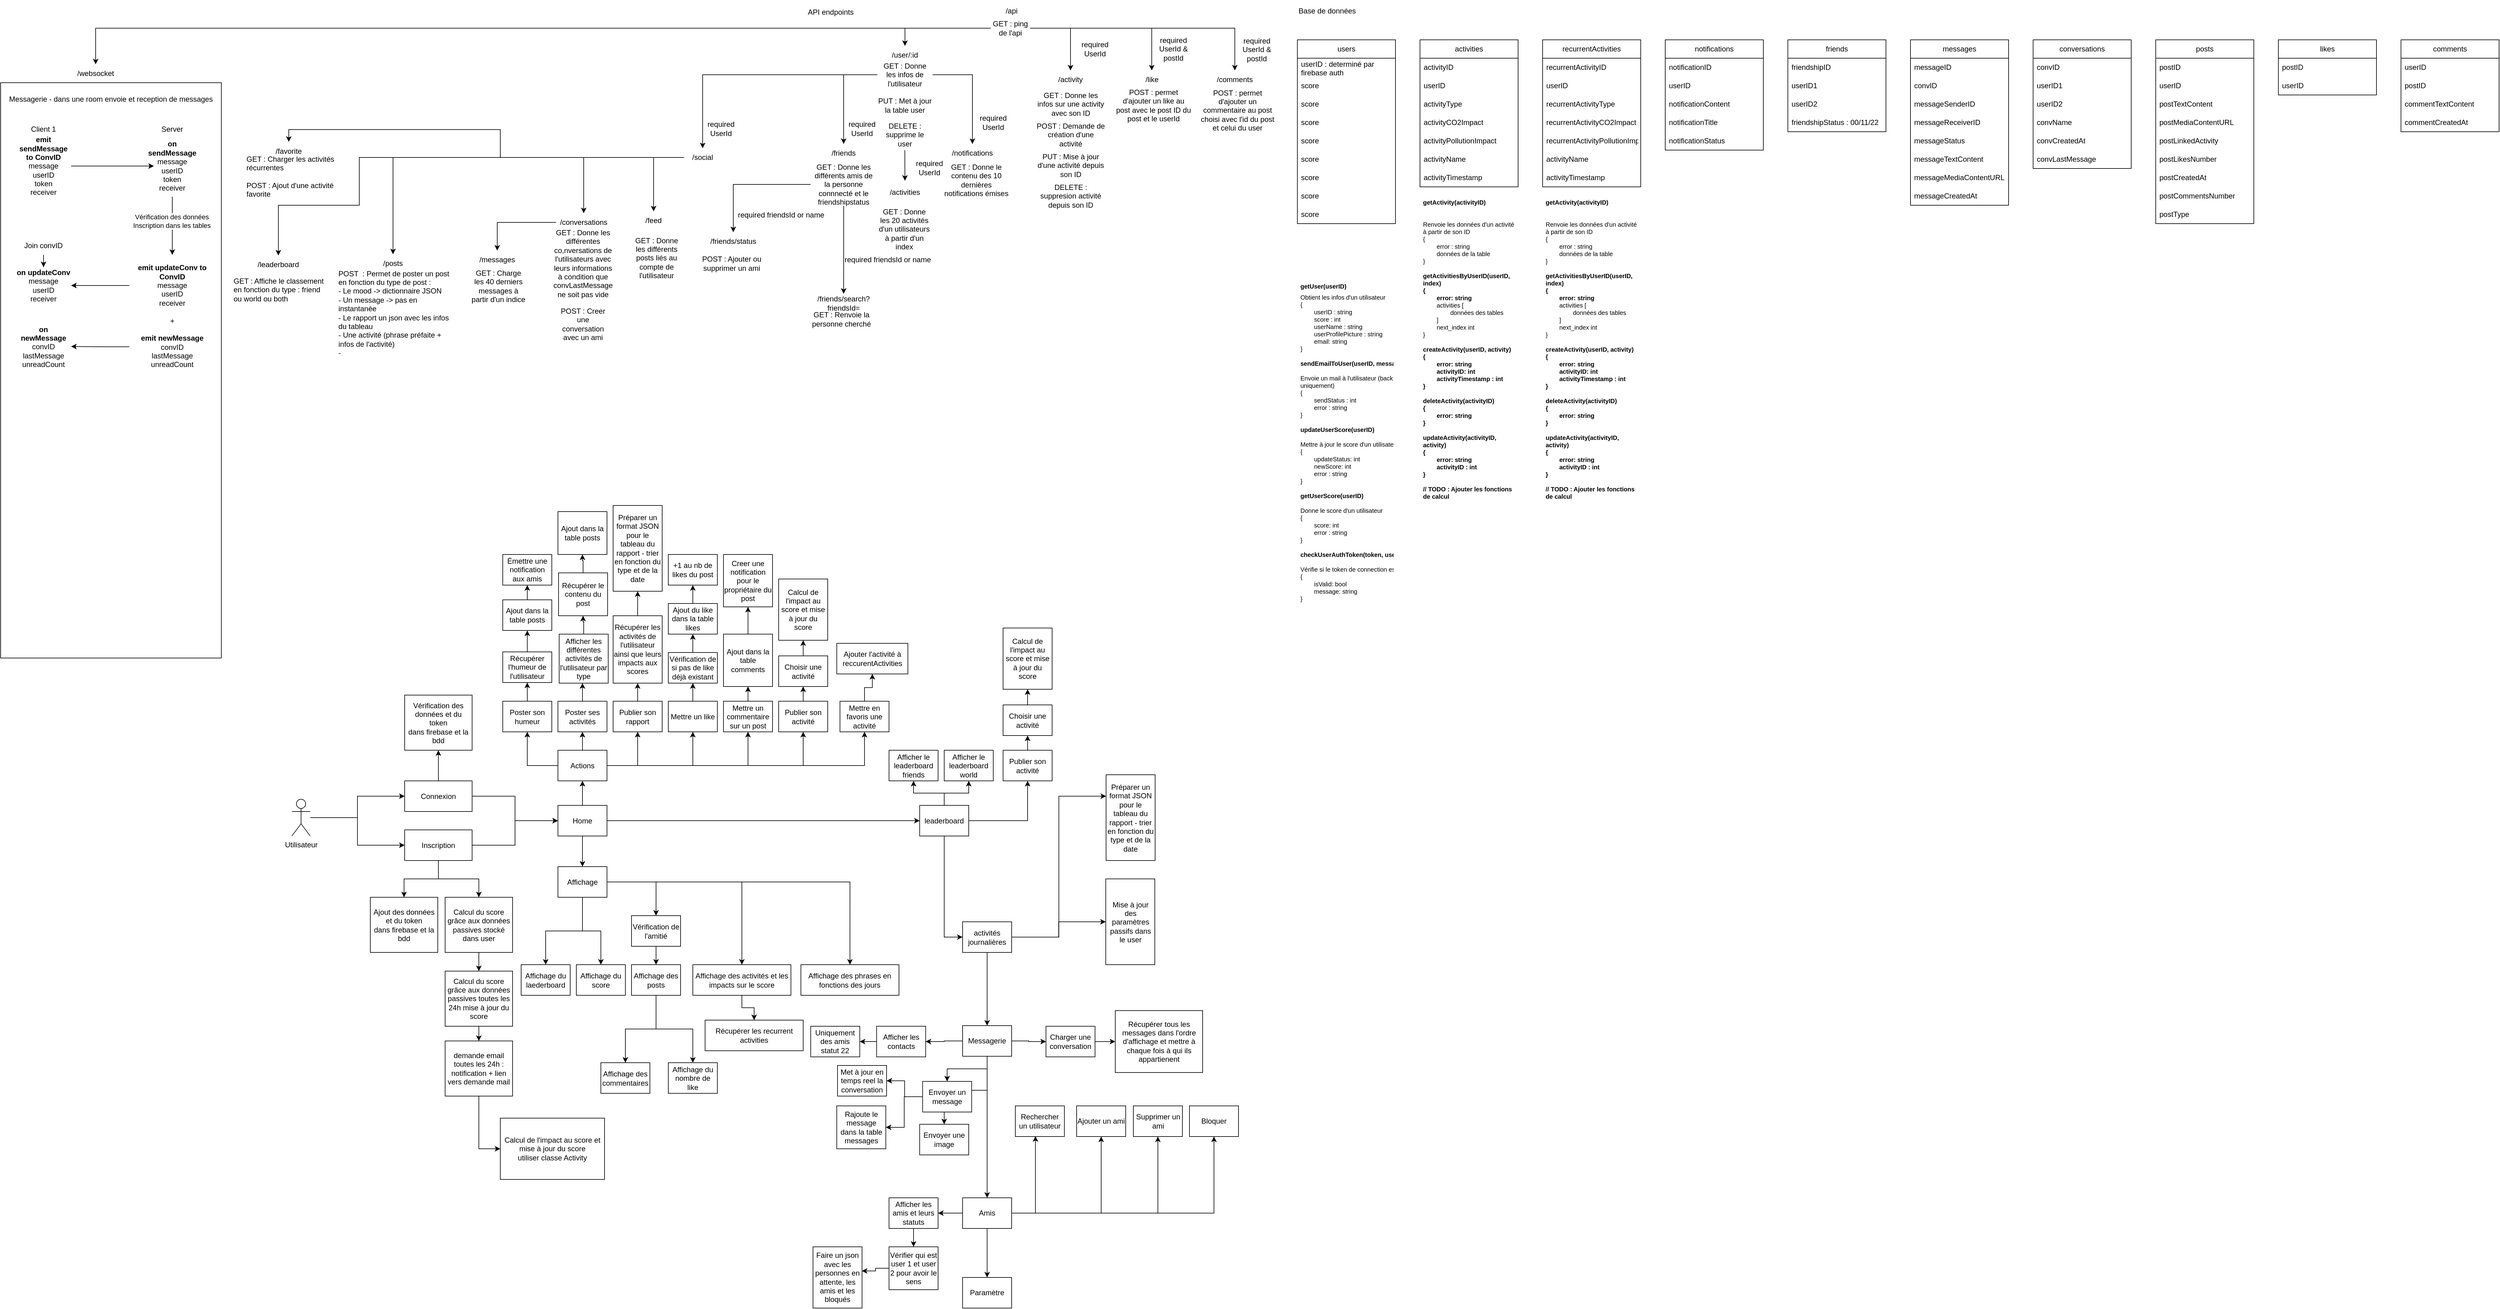 <mxfile version="24.0.7" type="github">
  <diagram name="Page-1" id="gJCeHM2gV0pmozg1SszH">
    <mxGraphModel dx="3568" dy="990" grid="1" gridSize="10" guides="1" tooltips="1" connect="1" arrows="1" fold="1" page="1" pageScale="1" pageWidth="827" pageHeight="1169" math="0" shadow="0">
      <root>
        <mxCell id="0" />
        <mxCell id="1" parent="0" />
        <mxCell id="p39Hn3Q_P3_oboKVLTF0-1" value="API endpoints" style="text;html=1;strokeColor=none;fillColor=none;align=center;verticalAlign=middle;whiteSpace=wrap;rounded=0;" parent="1" vertex="1">
          <mxGeometry x="74" y="60" width="90" height="30" as="geometry" />
        </mxCell>
        <mxCell id="p39Hn3Q_P3_oboKVLTF0-2" value="/api" style="text;html=1;strokeColor=none;fillColor=none;align=center;verticalAlign=middle;whiteSpace=wrap;rounded=0;" parent="1" vertex="1">
          <mxGeometry x="384" y="55" width="60" height="35" as="geometry" />
        </mxCell>
        <mxCell id="t5BOgAYInDyZT7H4hnRT-2" style="edgeStyle=orthogonalEdgeStyle;rounded=0;orthogonalLoop=1;jettySize=auto;html=1;entryX=0.5;entryY=0;entryDx=0;entryDy=0;" parent="1" source="p39Hn3Q_P3_oboKVLTF0-4" target="t5BOgAYInDyZT7H4hnRT-1" edge="1">
          <mxGeometry relative="1" as="geometry">
            <Array as="points">
              <mxPoint x="-1080" y="101" />
            </Array>
          </mxGeometry>
        </mxCell>
        <mxCell id="t5BOgAYInDyZT7H4hnRT-3" style="edgeStyle=orthogonalEdgeStyle;rounded=0;orthogonalLoop=1;jettySize=auto;html=1;entryX=0.5;entryY=0;entryDx=0;entryDy=0;" parent="1" source="p39Hn3Q_P3_oboKVLTF0-4" target="p39Hn3Q_P3_oboKVLTF0-6" edge="1">
          <mxGeometry relative="1" as="geometry" />
        </mxCell>
        <mxCell id="t5BOgAYInDyZT7H4hnRT-9" style="edgeStyle=orthogonalEdgeStyle;rounded=0;orthogonalLoop=1;jettySize=auto;html=1;entryX=0.5;entryY=0;entryDx=0;entryDy=0;" parent="1" source="p39Hn3Q_P3_oboKVLTF0-4" target="t5BOgAYInDyZT7H4hnRT-5" edge="1">
          <mxGeometry relative="1" as="geometry" />
        </mxCell>
        <mxCell id="JSfcMxUF9zEM4CwRBEl3-31" style="edgeStyle=orthogonalEdgeStyle;rounded=0;orthogonalLoop=1;jettySize=auto;html=1;entryX=0.5;entryY=0;entryDx=0;entryDy=0;" parent="1" source="p39Hn3Q_P3_oboKVLTF0-4" target="JSfcMxUF9zEM4CwRBEl3-21" edge="1">
          <mxGeometry relative="1" as="geometry" />
        </mxCell>
        <mxCell id="1lmD_G-drj129yEsbPWk-3" style="edgeStyle=orthogonalEdgeStyle;rounded=0;orthogonalLoop=1;jettySize=auto;html=1;entryX=0.5;entryY=0;entryDx=0;entryDy=0;" parent="1" source="p39Hn3Q_P3_oboKVLTF0-4" target="1lmD_G-drj129yEsbPWk-1" edge="1">
          <mxGeometry relative="1" as="geometry" />
        </mxCell>
        <mxCell id="p39Hn3Q_P3_oboKVLTF0-4" value="GET : ping de l&#39;api" style="text;html=1;strokeColor=none;fillColor=none;align=center;verticalAlign=middle;whiteSpace=wrap;rounded=0;" parent="1" vertex="1">
          <mxGeometry x="380" y="86" width="64" height="30" as="geometry" />
        </mxCell>
        <mxCell id="p39Hn3Q_P3_oboKVLTF0-6" value="/user/:id" style="text;html=1;strokeColor=none;fillColor=none;align=center;verticalAlign=middle;whiteSpace=wrap;rounded=0;" parent="1" vertex="1">
          <mxGeometry x="210" y="130" width="60" height="30" as="geometry" />
        </mxCell>
        <mxCell id="B_tIVHRJFO0Xtfc5E0j4-1" value="Base de données" style="text;html=1;strokeColor=none;fillColor=none;align=left;verticalAlign=middle;whiteSpace=wrap;rounded=0;" parent="1" vertex="1">
          <mxGeometry x="880" y="57.5" width="100" height="30" as="geometry" />
        </mxCell>
        <mxCell id="B_tIVHRJFO0Xtfc5E0j4-2" value="users" style="swimlane;fontStyle=0;childLayout=stackLayout;horizontal=1;startSize=30;horizontalStack=0;resizeParent=1;resizeParentMax=0;resizeLast=0;collapsible=1;marginBottom=0;whiteSpace=wrap;html=1;" parent="1" vertex="1">
          <mxGeometry x="880" y="120" width="160" height="300" as="geometry">
            <mxRectangle x="880" y="120" width="70" height="30" as="alternateBounds" />
          </mxGeometry>
        </mxCell>
        <mxCell id="B_tIVHRJFO0Xtfc5E0j4-3" value="userID : determiné par firebase auth" style="text;strokeColor=none;fillColor=none;align=left;verticalAlign=middle;spacingLeft=4;spacingRight=4;overflow=hidden;points=[[0,0.5],[1,0.5]];portConstraint=eastwest;rotatable=0;whiteSpace=wrap;html=1;" parent="B_tIVHRJFO0Xtfc5E0j4-2" vertex="1">
          <mxGeometry y="30" width="160" height="30" as="geometry" />
        </mxCell>
        <mxCell id="B_tIVHRJFO0Xtfc5E0j4-37" value="score" style="text;strokeColor=none;fillColor=none;align=left;verticalAlign=middle;spacingLeft=4;spacingRight=4;overflow=hidden;points=[[0,0.5],[1,0.5]];portConstraint=eastwest;rotatable=0;whiteSpace=wrap;html=1;" parent="B_tIVHRJFO0Xtfc5E0j4-2" vertex="1">
          <mxGeometry y="60" width="160" height="30" as="geometry" />
        </mxCell>
        <mxCell id="uTxQVCnjbgniMp70G0Td-10" value="score" style="text;strokeColor=none;fillColor=none;align=left;verticalAlign=middle;spacingLeft=4;spacingRight=4;overflow=hidden;points=[[0,0.5],[1,0.5]];portConstraint=eastwest;rotatable=0;whiteSpace=wrap;html=1;" parent="B_tIVHRJFO0Xtfc5E0j4-2" vertex="1">
          <mxGeometry y="90" width="160" height="30" as="geometry" />
        </mxCell>
        <mxCell id="uTxQVCnjbgniMp70G0Td-11" value="score" style="text;strokeColor=none;fillColor=none;align=left;verticalAlign=middle;spacingLeft=4;spacingRight=4;overflow=hidden;points=[[0,0.5],[1,0.5]];portConstraint=eastwest;rotatable=0;whiteSpace=wrap;html=1;" parent="B_tIVHRJFO0Xtfc5E0j4-2" vertex="1">
          <mxGeometry y="120" width="160" height="30" as="geometry" />
        </mxCell>
        <mxCell id="uTxQVCnjbgniMp70G0Td-12" value="score" style="text;strokeColor=none;fillColor=none;align=left;verticalAlign=middle;spacingLeft=4;spacingRight=4;overflow=hidden;points=[[0,0.5],[1,0.5]];portConstraint=eastwest;rotatable=0;whiteSpace=wrap;html=1;" parent="B_tIVHRJFO0Xtfc5E0j4-2" vertex="1">
          <mxGeometry y="150" width="160" height="30" as="geometry" />
        </mxCell>
        <mxCell id="uTxQVCnjbgniMp70G0Td-13" value="score" style="text;strokeColor=none;fillColor=none;align=left;verticalAlign=middle;spacingLeft=4;spacingRight=4;overflow=hidden;points=[[0,0.5],[1,0.5]];portConstraint=eastwest;rotatable=0;whiteSpace=wrap;html=1;" parent="B_tIVHRJFO0Xtfc5E0j4-2" vertex="1">
          <mxGeometry y="180" width="160" height="30" as="geometry" />
        </mxCell>
        <mxCell id="uTxQVCnjbgniMp70G0Td-14" value="score" style="text;strokeColor=none;fillColor=none;align=left;verticalAlign=middle;spacingLeft=4;spacingRight=4;overflow=hidden;points=[[0,0.5],[1,0.5]];portConstraint=eastwest;rotatable=0;whiteSpace=wrap;html=1;" parent="B_tIVHRJFO0Xtfc5E0j4-2" vertex="1">
          <mxGeometry y="210" width="160" height="30" as="geometry" />
        </mxCell>
        <mxCell id="uTxQVCnjbgniMp70G0Td-15" value="score" style="text;strokeColor=none;fillColor=none;align=left;verticalAlign=middle;spacingLeft=4;spacingRight=4;overflow=hidden;points=[[0,0.5],[1,0.5]];portConstraint=eastwest;rotatable=0;whiteSpace=wrap;html=1;" parent="B_tIVHRJFO0Xtfc5E0j4-2" vertex="1">
          <mxGeometry y="240" width="160" height="30" as="geometry" />
        </mxCell>
        <mxCell id="uTxQVCnjbgniMp70G0Td-16" value="score" style="text;strokeColor=none;fillColor=none;align=left;verticalAlign=middle;spacingLeft=4;spacingRight=4;overflow=hidden;points=[[0,0.5],[1,0.5]];portConstraint=eastwest;rotatable=0;whiteSpace=wrap;html=1;" parent="B_tIVHRJFO0Xtfc5E0j4-2" vertex="1">
          <mxGeometry y="270" width="160" height="30" as="geometry" />
        </mxCell>
        <mxCell id="B_tIVHRJFO0Xtfc5E0j4-6" value="posts" style="swimlane;fontStyle=0;childLayout=stackLayout;horizontal=1;startSize=30;horizontalStack=0;resizeParent=1;resizeParentMax=0;resizeLast=0;collapsible=1;marginBottom=0;whiteSpace=wrap;html=1;" parent="1" vertex="1">
          <mxGeometry x="2280" y="120" width="160" height="300" as="geometry" />
        </mxCell>
        <mxCell id="B_tIVHRJFO0Xtfc5E0j4-7" value="postID" style="text;strokeColor=none;fillColor=none;align=left;verticalAlign=middle;spacingLeft=4;spacingRight=4;overflow=hidden;points=[[0,0.5],[1,0.5]];portConstraint=eastwest;rotatable=0;whiteSpace=wrap;html=1;" parent="B_tIVHRJFO0Xtfc5E0j4-6" vertex="1">
          <mxGeometry y="30" width="160" height="30" as="geometry" />
        </mxCell>
        <mxCell id="B_tIVHRJFO0Xtfc5E0j4-8" value="userID" style="text;strokeColor=none;fillColor=none;align=left;verticalAlign=middle;spacingLeft=4;spacingRight=4;overflow=hidden;points=[[0,0.5],[1,0.5]];portConstraint=eastwest;rotatable=0;whiteSpace=wrap;html=1;" parent="B_tIVHRJFO0Xtfc5E0j4-6" vertex="1">
          <mxGeometry y="60" width="160" height="30" as="geometry" />
        </mxCell>
        <mxCell id="B_tIVHRJFO0Xtfc5E0j4-9" value="postTextContent" style="text;strokeColor=none;fillColor=none;align=left;verticalAlign=middle;spacingLeft=4;spacingRight=4;overflow=hidden;points=[[0,0.5],[1,0.5]];portConstraint=eastwest;rotatable=0;whiteSpace=wrap;html=1;" parent="B_tIVHRJFO0Xtfc5E0j4-6" vertex="1">
          <mxGeometry y="90" width="160" height="30" as="geometry" />
        </mxCell>
        <mxCell id="B_tIVHRJFO0Xtfc5E0j4-30" value="postMediaContentURL" style="text;strokeColor=none;fillColor=none;align=left;verticalAlign=middle;spacingLeft=4;spacingRight=4;overflow=hidden;points=[[0,0.5],[1,0.5]];portConstraint=eastwest;rotatable=0;whiteSpace=wrap;html=1;" parent="B_tIVHRJFO0Xtfc5E0j4-6" vertex="1">
          <mxGeometry y="120" width="160" height="30" as="geometry" />
        </mxCell>
        <mxCell id="B_tIVHRJFO0Xtfc5E0j4-31" value="postLinkedActivity" style="text;strokeColor=none;fillColor=none;align=left;verticalAlign=middle;spacingLeft=4;spacingRight=4;overflow=hidden;points=[[0,0.5],[1,0.5]];portConstraint=eastwest;rotatable=0;whiteSpace=wrap;html=1;" parent="B_tIVHRJFO0Xtfc5E0j4-6" vertex="1">
          <mxGeometry y="150" width="160" height="30" as="geometry" />
        </mxCell>
        <mxCell id="B_tIVHRJFO0Xtfc5E0j4-32" value="postLikesNumber" style="text;strokeColor=none;fillColor=none;align=left;verticalAlign=middle;spacingLeft=4;spacingRight=4;overflow=hidden;points=[[0,0.5],[1,0.5]];portConstraint=eastwest;rotatable=0;whiteSpace=wrap;html=1;" parent="B_tIVHRJFO0Xtfc5E0j4-6" vertex="1">
          <mxGeometry y="180" width="160" height="30" as="geometry" />
        </mxCell>
        <mxCell id="B_tIVHRJFO0Xtfc5E0j4-33" value="postCreatedAt" style="text;strokeColor=none;fillColor=none;align=left;verticalAlign=middle;spacingLeft=4;spacingRight=4;overflow=hidden;points=[[0,0.5],[1,0.5]];portConstraint=eastwest;rotatable=0;whiteSpace=wrap;html=1;" parent="B_tIVHRJFO0Xtfc5E0j4-6" vertex="1">
          <mxGeometry y="210" width="160" height="30" as="geometry" />
        </mxCell>
        <mxCell id="B_tIVHRJFO0Xtfc5E0j4-34" value="postCommentsNumber" style="text;strokeColor=none;fillColor=none;align=left;verticalAlign=middle;spacingLeft=4;spacingRight=4;overflow=hidden;points=[[0,0.5],[1,0.5]];portConstraint=eastwest;rotatable=0;whiteSpace=wrap;html=1;" parent="B_tIVHRJFO0Xtfc5E0j4-6" vertex="1">
          <mxGeometry y="240" width="160" height="30" as="geometry" />
        </mxCell>
        <mxCell id="B_tIVHRJFO0Xtfc5E0j4-36" value="postType" style="text;strokeColor=none;fillColor=none;align=left;verticalAlign=middle;spacingLeft=4;spacingRight=4;overflow=hidden;points=[[0,0.5],[1,0.5]];portConstraint=eastwest;rotatable=0;whiteSpace=wrap;html=1;" parent="B_tIVHRJFO0Xtfc5E0j4-6" vertex="1">
          <mxGeometry y="270" width="160" height="30" as="geometry" />
        </mxCell>
        <mxCell id="B_tIVHRJFO0Xtfc5E0j4-10" value="activities" style="swimlane;fontStyle=0;childLayout=stackLayout;horizontal=1;startSize=30;horizontalStack=0;resizeParent=1;resizeParentMax=0;resizeLast=0;collapsible=1;marginBottom=0;whiteSpace=wrap;html=1;" parent="1" vertex="1">
          <mxGeometry x="1080" y="120" width="160" height="240" as="geometry" />
        </mxCell>
        <mxCell id="B_tIVHRJFO0Xtfc5E0j4-11" value="activityID" style="text;strokeColor=none;fillColor=none;align=left;verticalAlign=middle;spacingLeft=4;spacingRight=4;overflow=hidden;points=[[0,0.5],[1,0.5]];portConstraint=eastwest;rotatable=0;whiteSpace=wrap;html=1;" parent="B_tIVHRJFO0Xtfc5E0j4-10" vertex="1">
          <mxGeometry y="30" width="160" height="30" as="geometry" />
        </mxCell>
        <mxCell id="B_tIVHRJFO0Xtfc5E0j4-71" value="userID" style="text;strokeColor=none;fillColor=none;align=left;verticalAlign=middle;spacingLeft=4;spacingRight=4;overflow=hidden;points=[[0,0.5],[1,0.5]];portConstraint=eastwest;rotatable=0;whiteSpace=wrap;html=1;" parent="B_tIVHRJFO0Xtfc5E0j4-10" vertex="1">
          <mxGeometry y="60" width="160" height="30" as="geometry" />
        </mxCell>
        <mxCell id="B_tIVHRJFO0Xtfc5E0j4-12" value="activityType" style="text;strokeColor=none;fillColor=none;align=left;verticalAlign=middle;spacingLeft=4;spacingRight=4;overflow=hidden;points=[[0,0.5],[1,0.5]];portConstraint=eastwest;rotatable=0;whiteSpace=wrap;html=1;" parent="B_tIVHRJFO0Xtfc5E0j4-10" vertex="1">
          <mxGeometry y="90" width="160" height="30" as="geometry" />
        </mxCell>
        <mxCell id="B_tIVHRJFO0Xtfc5E0j4-13" value="activityCO2Impact" style="text;strokeColor=none;fillColor=none;align=left;verticalAlign=middle;spacingLeft=4;spacingRight=4;overflow=hidden;points=[[0,0.5],[1,0.5]];portConstraint=eastwest;rotatable=0;whiteSpace=wrap;html=1;" parent="B_tIVHRJFO0Xtfc5E0j4-10" vertex="1">
          <mxGeometry y="120" width="160" height="30" as="geometry" />
        </mxCell>
        <mxCell id="B_tIVHRJFO0Xtfc5E0j4-38" value="activityPollutionImpact" style="text;strokeColor=none;fillColor=none;align=left;verticalAlign=middle;spacingLeft=4;spacingRight=4;overflow=hidden;points=[[0,0.5],[1,0.5]];portConstraint=eastwest;rotatable=0;whiteSpace=wrap;html=1;" parent="B_tIVHRJFO0Xtfc5E0j4-10" vertex="1">
          <mxGeometry y="150" width="160" height="30" as="geometry" />
        </mxCell>
        <mxCell id="B_tIVHRJFO0Xtfc5E0j4-78" value="activityName" style="text;strokeColor=none;fillColor=none;align=left;verticalAlign=middle;spacingLeft=4;spacingRight=4;overflow=hidden;points=[[0,0.5],[1,0.5]];portConstraint=eastwest;rotatable=0;whiteSpace=wrap;html=1;" parent="B_tIVHRJFO0Xtfc5E0j4-10" vertex="1">
          <mxGeometry y="180" width="160" height="30" as="geometry" />
        </mxCell>
        <mxCell id="B_tIVHRJFO0Xtfc5E0j4-79" value="activityTimestamp" style="text;strokeColor=none;fillColor=none;align=left;verticalAlign=middle;spacingLeft=4;spacingRight=4;overflow=hidden;points=[[0,0.5],[1,0.5]];portConstraint=eastwest;rotatable=0;whiteSpace=wrap;html=1;" parent="B_tIVHRJFO0Xtfc5E0j4-10" vertex="1">
          <mxGeometry y="210" width="160" height="30" as="geometry" />
        </mxCell>
        <mxCell id="B_tIVHRJFO0Xtfc5E0j4-14" value="messages" style="swimlane;fontStyle=0;childLayout=stackLayout;horizontal=1;startSize=30;horizontalStack=0;resizeParent=1;resizeParentMax=0;resizeLast=0;collapsible=1;marginBottom=0;whiteSpace=wrap;html=1;" parent="1" vertex="1">
          <mxGeometry x="1880" y="120" width="160" height="270" as="geometry" />
        </mxCell>
        <mxCell id="B_tIVHRJFO0Xtfc5E0j4-15" value="messageID" style="text;strokeColor=none;fillColor=none;align=left;verticalAlign=middle;spacingLeft=4;spacingRight=4;overflow=hidden;points=[[0,0.5],[1,0.5]];portConstraint=eastwest;rotatable=0;whiteSpace=wrap;html=1;" parent="B_tIVHRJFO0Xtfc5E0j4-14" vertex="1">
          <mxGeometry y="30" width="160" height="30" as="geometry" />
        </mxCell>
        <mxCell id="B_tIVHRJFO0Xtfc5E0j4-16" value="convID" style="text;strokeColor=none;fillColor=none;align=left;verticalAlign=middle;spacingLeft=4;spacingRight=4;overflow=hidden;points=[[0,0.5],[1,0.5]];portConstraint=eastwest;rotatable=0;whiteSpace=wrap;html=1;" parent="B_tIVHRJFO0Xtfc5E0j4-14" vertex="1">
          <mxGeometry y="60" width="160" height="30" as="geometry" />
        </mxCell>
        <mxCell id="B_tIVHRJFO0Xtfc5E0j4-17" value="messageSenderID" style="text;strokeColor=none;fillColor=none;align=left;verticalAlign=middle;spacingLeft=4;spacingRight=4;overflow=hidden;points=[[0,0.5],[1,0.5]];portConstraint=eastwest;rotatable=0;whiteSpace=wrap;html=1;" parent="B_tIVHRJFO0Xtfc5E0j4-14" vertex="1">
          <mxGeometry y="90" width="160" height="30" as="geometry" />
        </mxCell>
        <mxCell id="B_tIVHRJFO0Xtfc5E0j4-24" value="messageReceiverID" style="text;strokeColor=none;fillColor=none;align=left;verticalAlign=middle;spacingLeft=4;spacingRight=4;overflow=hidden;points=[[0,0.5],[1,0.5]];portConstraint=eastwest;rotatable=0;whiteSpace=wrap;html=1;" parent="B_tIVHRJFO0Xtfc5E0j4-14" vertex="1">
          <mxGeometry y="120" width="160" height="30" as="geometry" />
        </mxCell>
        <mxCell id="B_tIVHRJFO0Xtfc5E0j4-23" value="messageStatus" style="text;strokeColor=none;fillColor=none;align=left;verticalAlign=middle;spacingLeft=4;spacingRight=4;overflow=hidden;points=[[0,0.5],[1,0.5]];portConstraint=eastwest;rotatable=0;whiteSpace=wrap;html=1;" parent="B_tIVHRJFO0Xtfc5E0j4-14" vertex="1">
          <mxGeometry y="150" width="160" height="30" as="geometry" />
        </mxCell>
        <mxCell id="B_tIVHRJFO0Xtfc5E0j4-25" value="messageTextContent" style="text;strokeColor=none;fillColor=none;align=left;verticalAlign=middle;spacingLeft=4;spacingRight=4;overflow=hidden;points=[[0,0.5],[1,0.5]];portConstraint=eastwest;rotatable=0;whiteSpace=wrap;html=1;" parent="B_tIVHRJFO0Xtfc5E0j4-14" vertex="1">
          <mxGeometry y="180" width="160" height="30" as="geometry" />
        </mxCell>
        <mxCell id="B_tIVHRJFO0Xtfc5E0j4-26" value="messageMediaContentURL" style="text;strokeColor=none;fillColor=none;align=left;verticalAlign=middle;spacingLeft=4;spacingRight=4;overflow=hidden;points=[[0,0.5],[1,0.5]];portConstraint=eastwest;rotatable=0;whiteSpace=wrap;html=1;" parent="B_tIVHRJFO0Xtfc5E0j4-14" vertex="1">
          <mxGeometry y="210" width="160" height="30" as="geometry" />
        </mxCell>
        <mxCell id="B_tIVHRJFO0Xtfc5E0j4-28" value="messageCreatedAt" style="text;strokeColor=none;fillColor=none;align=left;verticalAlign=middle;spacingLeft=4;spacingRight=4;overflow=hidden;points=[[0,0.5],[1,0.5]];portConstraint=eastwest;rotatable=0;whiteSpace=wrap;html=1;" parent="B_tIVHRJFO0Xtfc5E0j4-14" vertex="1">
          <mxGeometry y="240" width="160" height="30" as="geometry" />
        </mxCell>
        <mxCell id="B_tIVHRJFO0Xtfc5E0j4-18" value="conversations" style="swimlane;fontStyle=0;childLayout=stackLayout;horizontal=1;startSize=30;horizontalStack=0;resizeParent=1;resizeParentMax=0;resizeLast=0;collapsible=1;marginBottom=0;whiteSpace=wrap;html=1;" parent="1" vertex="1">
          <mxGeometry x="2080" y="120" width="160" height="210" as="geometry" />
        </mxCell>
        <mxCell id="B_tIVHRJFO0Xtfc5E0j4-21" value="convID" style="text;strokeColor=none;fillColor=none;align=left;verticalAlign=middle;spacingLeft=4;spacingRight=4;overflow=hidden;points=[[0,0.5],[1,0.5]];portConstraint=eastwest;rotatable=0;whiteSpace=wrap;html=1;" parent="B_tIVHRJFO0Xtfc5E0j4-18" vertex="1">
          <mxGeometry y="30" width="160" height="30" as="geometry" />
        </mxCell>
        <mxCell id="B_tIVHRJFO0Xtfc5E0j4-19" value="userID1" style="text;strokeColor=none;fillColor=none;align=left;verticalAlign=middle;spacingLeft=4;spacingRight=4;overflow=hidden;points=[[0,0.5],[1,0.5]];portConstraint=eastwest;rotatable=0;whiteSpace=wrap;html=1;" parent="B_tIVHRJFO0Xtfc5E0j4-18" vertex="1">
          <mxGeometry y="60" width="160" height="30" as="geometry" />
        </mxCell>
        <mxCell id="B_tIVHRJFO0Xtfc5E0j4-20" value="userID2" style="text;strokeColor=none;fillColor=none;align=left;verticalAlign=middle;spacingLeft=4;spacingRight=4;overflow=hidden;points=[[0,0.5],[1,0.5]];portConstraint=eastwest;rotatable=0;whiteSpace=wrap;html=1;" parent="B_tIVHRJFO0Xtfc5E0j4-18" vertex="1">
          <mxGeometry y="90" width="160" height="30" as="geometry" />
        </mxCell>
        <mxCell id="B_tIVHRJFO0Xtfc5E0j4-22" value="convName" style="text;strokeColor=none;fillColor=none;align=left;verticalAlign=middle;spacingLeft=4;spacingRight=4;overflow=hidden;points=[[0,0.5],[1,0.5]];portConstraint=eastwest;rotatable=0;whiteSpace=wrap;html=1;" parent="B_tIVHRJFO0Xtfc5E0j4-18" vertex="1">
          <mxGeometry y="120" width="160" height="30" as="geometry" />
        </mxCell>
        <mxCell id="B_tIVHRJFO0Xtfc5E0j4-29" value="convCreatedAt" style="text;strokeColor=none;fillColor=none;align=left;verticalAlign=middle;spacingLeft=4;spacingRight=4;overflow=hidden;points=[[0,0.5],[1,0.5]];portConstraint=eastwest;rotatable=0;whiteSpace=wrap;html=1;" parent="B_tIVHRJFO0Xtfc5E0j4-18" vertex="1">
          <mxGeometry y="150" width="160" height="30" as="geometry" />
        </mxCell>
        <mxCell id="1lmD_G-drj129yEsbPWk-18" value="convLastMessage" style="text;strokeColor=none;fillColor=none;align=left;verticalAlign=middle;spacingLeft=4;spacingRight=4;overflow=hidden;points=[[0,0.5],[1,0.5]];portConstraint=eastwest;rotatable=0;whiteSpace=wrap;html=1;" parent="B_tIVHRJFO0Xtfc5E0j4-18" vertex="1">
          <mxGeometry y="180" width="160" height="30" as="geometry" />
        </mxCell>
        <mxCell id="B_tIVHRJFO0Xtfc5E0j4-39" value="likes" style="swimlane;fontStyle=0;childLayout=stackLayout;horizontal=1;startSize=30;horizontalStack=0;resizeParent=1;resizeParentMax=0;resizeLast=0;collapsible=1;marginBottom=0;whiteSpace=wrap;html=1;" parent="1" vertex="1">
          <mxGeometry x="2480" y="120" width="160" height="90" as="geometry" />
        </mxCell>
        <mxCell id="B_tIVHRJFO0Xtfc5E0j4-40" value="postID" style="text;strokeColor=none;fillColor=none;align=left;verticalAlign=middle;spacingLeft=4;spacingRight=4;overflow=hidden;points=[[0,0.5],[1,0.5]];portConstraint=eastwest;rotatable=0;whiteSpace=wrap;html=1;" parent="B_tIVHRJFO0Xtfc5E0j4-39" vertex="1">
          <mxGeometry y="30" width="160" height="30" as="geometry" />
        </mxCell>
        <mxCell id="B_tIVHRJFO0Xtfc5E0j4-41" value="userID" style="text;strokeColor=none;fillColor=none;align=left;verticalAlign=middle;spacingLeft=4;spacingRight=4;overflow=hidden;points=[[0,0.5],[1,0.5]];portConstraint=eastwest;rotatable=0;whiteSpace=wrap;html=1;" parent="B_tIVHRJFO0Xtfc5E0j4-39" vertex="1">
          <mxGeometry y="60" width="160" height="30" as="geometry" />
        </mxCell>
        <mxCell id="B_tIVHRJFO0Xtfc5E0j4-49" value="comments" style="swimlane;fontStyle=0;childLayout=stackLayout;horizontal=1;startSize=30;horizontalStack=0;resizeParent=1;resizeParentMax=0;resizeLast=0;collapsible=1;marginBottom=0;whiteSpace=wrap;html=1;" parent="1" vertex="1">
          <mxGeometry x="2680" y="120" width="160" height="150" as="geometry" />
        </mxCell>
        <mxCell id="B_tIVHRJFO0Xtfc5E0j4-51" value="userID" style="text;strokeColor=none;fillColor=none;align=left;verticalAlign=middle;spacingLeft=4;spacingRight=4;overflow=hidden;points=[[0,0.5],[1,0.5]];portConstraint=eastwest;rotatable=0;whiteSpace=wrap;html=1;" parent="B_tIVHRJFO0Xtfc5E0j4-49" vertex="1">
          <mxGeometry y="30" width="160" height="30" as="geometry" />
        </mxCell>
        <mxCell id="B_tIVHRJFO0Xtfc5E0j4-50" value="postID" style="text;strokeColor=none;fillColor=none;align=left;verticalAlign=middle;spacingLeft=4;spacingRight=4;overflow=hidden;points=[[0,0.5],[1,0.5]];portConstraint=eastwest;rotatable=0;whiteSpace=wrap;html=1;" parent="B_tIVHRJFO0Xtfc5E0j4-49" vertex="1">
          <mxGeometry y="60" width="160" height="30" as="geometry" />
        </mxCell>
        <mxCell id="B_tIVHRJFO0Xtfc5E0j4-52" value="commentTextContent" style="text;strokeColor=none;fillColor=none;align=left;verticalAlign=middle;spacingLeft=4;spacingRight=4;overflow=hidden;points=[[0,0.5],[1,0.5]];portConstraint=eastwest;rotatable=0;whiteSpace=wrap;html=1;" parent="B_tIVHRJFO0Xtfc5E0j4-49" vertex="1">
          <mxGeometry y="90" width="160" height="30" as="geometry" />
        </mxCell>
        <mxCell id="B_tIVHRJFO0Xtfc5E0j4-56" value="commentCreatedAt" style="text;strokeColor=none;fillColor=none;align=left;verticalAlign=middle;spacingLeft=4;spacingRight=4;overflow=hidden;points=[[0,0.5],[1,0.5]];portConstraint=eastwest;rotatable=0;whiteSpace=wrap;html=1;" parent="B_tIVHRJFO0Xtfc5E0j4-49" vertex="1">
          <mxGeometry y="120" width="160" height="30" as="geometry" />
        </mxCell>
        <mxCell id="B_tIVHRJFO0Xtfc5E0j4-59" value="friends" style="swimlane;fontStyle=0;childLayout=stackLayout;horizontal=1;startSize=30;horizontalStack=0;resizeParent=1;resizeParentMax=0;resizeLast=0;collapsible=1;marginBottom=0;whiteSpace=wrap;html=1;" parent="1" vertex="1">
          <mxGeometry x="1680" y="120" width="160" height="150" as="geometry" />
        </mxCell>
        <mxCell id="B_tIVHRJFO0Xtfc5E0j4-62" value="friendshipID" style="text;strokeColor=none;fillColor=none;align=left;verticalAlign=middle;spacingLeft=4;spacingRight=4;overflow=hidden;points=[[0,0.5],[1,0.5]];portConstraint=eastwest;rotatable=0;whiteSpace=wrap;html=1;" parent="B_tIVHRJFO0Xtfc5E0j4-59" vertex="1">
          <mxGeometry y="30" width="160" height="30" as="geometry" />
        </mxCell>
        <mxCell id="B_tIVHRJFO0Xtfc5E0j4-60" value="userID1" style="text;strokeColor=none;fillColor=none;align=left;verticalAlign=middle;spacingLeft=4;spacingRight=4;overflow=hidden;points=[[0,0.5],[1,0.5]];portConstraint=eastwest;rotatable=0;whiteSpace=wrap;html=1;" parent="B_tIVHRJFO0Xtfc5E0j4-59" vertex="1">
          <mxGeometry y="60" width="160" height="30" as="geometry" />
        </mxCell>
        <mxCell id="B_tIVHRJFO0Xtfc5E0j4-61" value="userID2" style="text;strokeColor=none;fillColor=none;align=left;verticalAlign=middle;spacingLeft=4;spacingRight=4;overflow=hidden;points=[[0,0.5],[1,0.5]];portConstraint=eastwest;rotatable=0;whiteSpace=wrap;html=1;" parent="B_tIVHRJFO0Xtfc5E0j4-59" vertex="1">
          <mxGeometry y="90" width="160" height="30" as="geometry" />
        </mxCell>
        <mxCell id="B_tIVHRJFO0Xtfc5E0j4-63" value="friendshipStatus : 00/11/22 " style="text;strokeColor=none;fillColor=none;align=left;verticalAlign=middle;spacingLeft=4;spacingRight=4;overflow=hidden;points=[[0,0.5],[1,0.5]];portConstraint=eastwest;rotatable=0;whiteSpace=wrap;html=1;" parent="B_tIVHRJFO0Xtfc5E0j4-59" vertex="1">
          <mxGeometry y="120" width="160" height="30" as="geometry" />
        </mxCell>
        <mxCell id="B_tIVHRJFO0Xtfc5E0j4-64" value="notifications" style="swimlane;fontStyle=0;childLayout=stackLayout;horizontal=1;startSize=30;horizontalStack=0;resizeParent=1;resizeParentMax=0;resizeLast=0;collapsible=1;marginBottom=0;whiteSpace=wrap;html=1;" parent="1" vertex="1">
          <mxGeometry x="1480" y="120" width="160" height="180" as="geometry" />
        </mxCell>
        <mxCell id="B_tIVHRJFO0Xtfc5E0j4-65" value="notificationID" style="text;strokeColor=none;fillColor=none;align=left;verticalAlign=middle;spacingLeft=4;spacingRight=4;overflow=hidden;points=[[0,0.5],[1,0.5]];portConstraint=eastwest;rotatable=0;whiteSpace=wrap;html=1;" parent="B_tIVHRJFO0Xtfc5E0j4-64" vertex="1">
          <mxGeometry y="30" width="160" height="30" as="geometry" />
        </mxCell>
        <mxCell id="B_tIVHRJFO0Xtfc5E0j4-66" value="userID" style="text;strokeColor=none;fillColor=none;align=left;verticalAlign=middle;spacingLeft=4;spacingRight=4;overflow=hidden;points=[[0,0.5],[1,0.5]];portConstraint=eastwest;rotatable=0;whiteSpace=wrap;html=1;" parent="B_tIVHRJFO0Xtfc5E0j4-64" vertex="1">
          <mxGeometry y="60" width="160" height="30" as="geometry" />
        </mxCell>
        <mxCell id="B_tIVHRJFO0Xtfc5E0j4-67" value="notificationContent" style="text;strokeColor=none;fillColor=none;align=left;verticalAlign=middle;spacingLeft=4;spacingRight=4;overflow=hidden;points=[[0,0.5],[1,0.5]];portConstraint=eastwest;rotatable=0;whiteSpace=wrap;html=1;" parent="B_tIVHRJFO0Xtfc5E0j4-64" vertex="1">
          <mxGeometry y="90" width="160" height="30" as="geometry" />
        </mxCell>
        <mxCell id="B_tIVHRJFO0Xtfc5E0j4-68" value="notificationTitle" style="text;strokeColor=none;fillColor=none;align=left;verticalAlign=middle;spacingLeft=4;spacingRight=4;overflow=hidden;points=[[0,0.5],[1,0.5]];portConstraint=eastwest;rotatable=0;whiteSpace=wrap;html=1;" parent="B_tIVHRJFO0Xtfc5E0j4-64" vertex="1">
          <mxGeometry y="120" width="160" height="30" as="geometry" />
        </mxCell>
        <mxCell id="B_tIVHRJFO0Xtfc5E0j4-69" value="notificationStatus" style="text;strokeColor=none;fillColor=none;align=left;verticalAlign=middle;spacingLeft=4;spacingRight=4;overflow=hidden;points=[[0,0.5],[1,0.5]];portConstraint=eastwest;rotatable=0;whiteSpace=wrap;html=1;" parent="B_tIVHRJFO0Xtfc5E0j4-64" vertex="1">
          <mxGeometry y="150" width="160" height="30" as="geometry" />
        </mxCell>
        <mxCell id="B_tIVHRJFO0Xtfc5E0j4-72" value="recurrentActivities" style="swimlane;fontStyle=0;childLayout=stackLayout;horizontal=1;startSize=30;horizontalStack=0;resizeParent=1;resizeParentMax=0;resizeLast=0;collapsible=1;marginBottom=0;whiteSpace=wrap;html=1;" parent="1" vertex="1">
          <mxGeometry x="1280" y="120" width="160" height="240" as="geometry" />
        </mxCell>
        <mxCell id="B_tIVHRJFO0Xtfc5E0j4-73" value="recurrentActivityID" style="text;strokeColor=none;fillColor=none;align=left;verticalAlign=middle;spacingLeft=4;spacingRight=4;overflow=hidden;points=[[0,0.5],[1,0.5]];portConstraint=eastwest;rotatable=0;whiteSpace=wrap;html=1;" parent="B_tIVHRJFO0Xtfc5E0j4-72" vertex="1">
          <mxGeometry y="30" width="160" height="30" as="geometry" />
        </mxCell>
        <mxCell id="B_tIVHRJFO0Xtfc5E0j4-74" value="userID" style="text;strokeColor=none;fillColor=none;align=left;verticalAlign=middle;spacingLeft=4;spacingRight=4;overflow=hidden;points=[[0,0.5],[1,0.5]];portConstraint=eastwest;rotatable=0;whiteSpace=wrap;html=1;" parent="B_tIVHRJFO0Xtfc5E0j4-72" vertex="1">
          <mxGeometry y="60" width="160" height="30" as="geometry" />
        </mxCell>
        <mxCell id="B_tIVHRJFO0Xtfc5E0j4-75" value="recurrentActivityType" style="text;strokeColor=none;fillColor=none;align=left;verticalAlign=middle;spacingLeft=4;spacingRight=4;overflow=hidden;points=[[0,0.5],[1,0.5]];portConstraint=eastwest;rotatable=0;whiteSpace=wrap;html=1;" parent="B_tIVHRJFO0Xtfc5E0j4-72" vertex="1">
          <mxGeometry y="90" width="160" height="30" as="geometry" />
        </mxCell>
        <mxCell id="B_tIVHRJFO0Xtfc5E0j4-76" value="recurrentActivityCO2Impact" style="text;strokeColor=none;fillColor=none;align=left;verticalAlign=middle;spacingLeft=4;spacingRight=4;overflow=hidden;points=[[0,0.5],[1,0.5]];portConstraint=eastwest;rotatable=0;whiteSpace=wrap;html=1;" parent="B_tIVHRJFO0Xtfc5E0j4-72" vertex="1">
          <mxGeometry y="120" width="160" height="30" as="geometry" />
        </mxCell>
        <mxCell id="B_tIVHRJFO0Xtfc5E0j4-77" value="recurrentActivityPollutionImpact" style="text;strokeColor=none;fillColor=none;align=left;verticalAlign=middle;spacingLeft=4;spacingRight=4;overflow=hidden;points=[[0,0.5],[1,0.5]];portConstraint=eastwest;rotatable=0;whiteSpace=wrap;html=1;" parent="B_tIVHRJFO0Xtfc5E0j4-72" vertex="1">
          <mxGeometry y="150" width="160" height="30" as="geometry" />
        </mxCell>
        <mxCell id="B_tIVHRJFO0Xtfc5E0j4-80" value="activityName" style="text;strokeColor=none;fillColor=none;align=left;verticalAlign=middle;spacingLeft=4;spacingRight=4;overflow=hidden;points=[[0,0.5],[1,0.5]];portConstraint=eastwest;rotatable=0;whiteSpace=wrap;html=1;" parent="B_tIVHRJFO0Xtfc5E0j4-72" vertex="1">
          <mxGeometry y="180" width="160" height="30" as="geometry" />
        </mxCell>
        <mxCell id="B_tIVHRJFO0Xtfc5E0j4-81" value="activityTimestamp" style="text;strokeColor=none;fillColor=none;align=left;verticalAlign=middle;spacingLeft=4;spacingRight=4;overflow=hidden;points=[[0,0.5],[1,0.5]];portConstraint=eastwest;rotatable=0;whiteSpace=wrap;html=1;" parent="B_tIVHRJFO0Xtfc5E0j4-72" vertex="1">
          <mxGeometry y="210" width="160" height="30" as="geometry" />
        </mxCell>
        <mxCell id="B_tIVHRJFO0Xtfc5E0j4-101" value="&lt;h1 style=&quot;font-size: 10px;&quot;&gt;getUser(userID)&lt;/h1&gt;&lt;div&gt;Obtient les infos d&#39;un utilisateur&lt;/div&gt;&lt;div&gt;{&lt;/div&gt;&lt;div&gt;&lt;span style=&quot;white-space: pre;&quot;&gt;&#x9;&lt;/span&gt;userID : string&lt;br&gt;&lt;/div&gt;&lt;div&gt;&lt;span style=&quot;white-space: pre;&quot;&gt;&#x9;&lt;/span&gt;score : int&lt;br&gt;&lt;/div&gt;&lt;div&gt;&lt;span style=&quot;white-space: pre;&quot;&gt;&#x9;&lt;/span&gt;userName : string&lt;br&gt;&lt;/div&gt;&lt;div&gt;&lt;span style=&quot;white-space: pre;&quot;&gt;&#x9;&lt;/span&gt;userProfilePicture : string&lt;/div&gt;&lt;div&gt;&lt;span style=&quot;white-space: pre;&quot;&gt;&#x9;&lt;/span&gt;email: string&lt;br&gt;&lt;/div&gt;&lt;div&gt;}&lt;/div&gt;&lt;div&gt;&lt;br&gt;&lt;/div&gt;&lt;div&gt;&lt;b&gt;sendEmailToUser(userID, message)&lt;/b&gt;&lt;/div&gt;&lt;div&gt;&lt;b&gt;&lt;br&gt;&lt;/b&gt;&lt;/div&gt;&lt;div&gt;Envoie un mail à l&#39;utilisateur (back uniquement)&lt;br&gt;&lt;/div&gt;&lt;div&gt;{&lt;span style=&quot;white-space: pre;&quot;&gt;&#x9;&lt;/span&gt;&lt;/div&gt;&lt;div&gt;&lt;span style=&quot;white-space: pre;&quot;&gt;&#x9;sendStatus : int&lt;/span&gt;&lt;/div&gt;&lt;div&gt;&lt;span style=&quot;white-space: pre;&quot;&gt;&lt;span style=&quot;white-space: pre;&quot;&gt;&#x9;&lt;/span&gt;error : string&lt;/span&gt;&lt;/div&gt;&lt;div&gt;&lt;span style=&quot;white-space: pre;&quot;&gt;}&lt;/span&gt;&lt;/div&gt;&lt;div&gt;&lt;span style=&quot;white-space: pre;&quot;&gt;&lt;br&gt;&lt;/span&gt;&lt;/div&gt;&lt;div&gt;&lt;span style=&quot;white-space: pre;&quot;&gt;&lt;b&gt;updateUserScore(userID)&lt;/b&gt;&lt;/span&gt;&lt;/div&gt;&lt;div&gt;&lt;span style=&quot;white-space: pre;&quot;&gt;&lt;b&gt;&lt;br&gt;&lt;/b&gt;&lt;/span&gt;&lt;/div&gt;&lt;div&gt;&lt;span style=&quot;white-space: pre;&quot;&gt;Mettre à jour le score d&#39;un utilisateur&lt;br&gt;&lt;/span&gt;&lt;/div&gt;&lt;div&gt;&lt;span style=&quot;white-space: pre;&quot;&gt;{&lt;/span&gt;&lt;/div&gt;&lt;div&gt;&lt;span style=&quot;white-space: pre;&quot;&gt;&lt;span style=&quot;white-space: pre;&quot;&gt;&#x9;&lt;/span&gt;updateStatus: int&lt;/span&gt;&lt;/div&gt;&lt;div&gt;&lt;span style=&quot;white-space: pre;&quot;&gt;&lt;span style=&quot;white-space: pre;&quot;&gt;&#x9;&lt;/span&gt;newScore: int&lt;/span&gt;&lt;/div&gt;&lt;div&gt;&lt;span style=&quot;white-space: pre;&quot;&gt;&lt;span style=&quot;white-space: pre;&quot;&gt;&#x9;&lt;/span&gt;error : string&lt;/span&gt;&lt;/div&gt;&lt;div&gt;&lt;span style=&quot;white-space: pre;&quot;&gt;}&lt;/span&gt;&lt;/div&gt;&lt;div&gt;&lt;span style=&quot;white-space: pre;&quot;&gt;&lt;br&gt;&lt;/span&gt;&lt;/div&gt;&lt;div&gt;&lt;span style=&quot;white-space: pre;&quot;&gt;&lt;b&gt;getUserScore(userID)&lt;/b&gt;&lt;/span&gt;&lt;/div&gt;&lt;div&gt;&lt;span style=&quot;white-space: pre;&quot;&gt;&lt;b&gt;&lt;br&gt;&lt;/b&gt;&lt;/span&gt;&lt;/div&gt;&lt;div&gt;&lt;span style=&quot;white-space: pre;&quot;&gt;Donne le score d&#39;un utilisateur&lt;br&gt;&lt;/span&gt;&lt;/div&gt;&lt;div&gt;&lt;span style=&quot;white-space: pre;&quot;&gt;{&lt;/span&gt;&lt;/div&gt;&lt;div&gt;&lt;span style=&quot;white-space: pre;&quot;&gt;&lt;span style=&quot;white-space: pre;&quot;&gt;&#x9;&lt;/span&gt;score: int&lt;br&gt;&lt;/span&gt;&lt;/div&gt;&lt;div&gt;&lt;span style=&quot;white-space: pre;&quot;&gt;&lt;span style=&quot;white-space: pre;&quot;&gt;&#x9;error : string&lt;/span&gt;&lt;br&gt;&lt;/span&gt;&lt;/div&gt;&lt;div&gt;&lt;span style=&quot;white-space: pre;&quot;&gt;}&lt;/span&gt;&lt;/div&gt;&lt;div&gt;&lt;span style=&quot;white-space: pre;&quot;&gt;&lt;br&gt;&lt;/span&gt;&lt;/div&gt;&lt;div&gt;&lt;span style=&quot;white-space: pre;&quot;&gt;&lt;b&gt;checkUserAuthToken(token, userID)&lt;/b&gt;&lt;/span&gt;&lt;/div&gt;&lt;div&gt;&lt;span style=&quot;white-space: pre;&quot;&gt;&lt;b&gt;&lt;br&gt;&lt;/b&gt;&lt;/span&gt;&lt;/div&gt;&lt;div&gt;&lt;span style=&quot;white-space: pre;&quot;&gt;Vérifie si le token de connection est valide&lt;/span&gt;&lt;/div&gt;&lt;div&gt;&lt;span style=&quot;white-space: pre;&quot;&gt;{&lt;/span&gt;&lt;/div&gt;&lt;div&gt;&lt;span style=&quot;white-space: pre;&quot;&gt;&lt;span style=&quot;white-space: pre;&quot;&gt;&#x9;&lt;/span&gt;isValid: bool&lt;/span&gt;&lt;/div&gt;&lt;div&gt;&lt;span style=&quot;white-space: pre;&quot;&gt;&lt;span style=&quot;white-space: pre;&quot;&gt;&#x9;&lt;/span&gt;message: string&lt;/span&gt;&lt;/div&gt;&lt;div&gt;&lt;span style=&quot;white-space: pre;&quot;&gt;}&lt;br&gt;&lt;/span&gt;&lt;/div&gt;&lt;div&gt;&lt;span style=&quot;white-space: pre;&quot;&gt;&lt;br&gt;&lt;/span&gt;&lt;/div&gt;&lt;div&gt;&lt;span style=&quot;white-space: pre;&quot;&gt;&lt;b&gt;&lt;br&gt;&lt;/b&gt;&lt;/span&gt;&lt;/div&gt;&lt;div&gt;&lt;span style=&quot;white-space: pre;&quot;&gt;&lt;br&gt;&lt;/span&gt;&lt;/div&gt;&lt;div&gt;&lt;span style=&quot;white-space: pre;&quot;&gt;&lt;br&gt;&lt;/span&gt;&lt;/div&gt;&lt;div&gt;&lt;span style=&quot;white-space: pre;&quot;&gt;&lt;br&gt;&lt;/span&gt;&lt;/div&gt;" style="text;html=1;strokeColor=none;fillColor=none;spacing=5;spacingTop=-20;whiteSpace=wrap;overflow=hidden;rounded=0;fontSize=10;" parent="1" vertex="1">
          <mxGeometry x="880" y="520" width="160" height="690" as="geometry" />
        </mxCell>
        <mxCell id="i9-_DM0WuGwrWysyXYK0-2" value="&lt;div&gt;&lt;b&gt;getActivity(activityID)&lt;/b&gt;&lt;/div&gt;&lt;div&gt;&lt;b&gt;&lt;br&gt;&lt;/b&gt;&lt;/div&gt;&lt;div&gt;&lt;b&gt;&lt;br&gt;&lt;/b&gt;&lt;/div&gt;&lt;div&gt;Renvoie les données d&#39;un activité à partir de son ID&lt;/div&gt;&lt;div&gt;{&lt;/div&gt;&lt;div&gt;&lt;span style=&quot;white-space: pre;&quot;&gt;&#x9;&lt;/span&gt;error : string&lt;/div&gt;&lt;div&gt;&lt;span style=&quot;white-space: pre;&quot;&gt;&#x9;&lt;/span&gt;données de la table&lt;/div&gt;&lt;div&gt;}&lt;/div&gt;&lt;div&gt;&lt;br&gt;&lt;/div&gt;&lt;div&gt;&lt;b&gt;getActivitiesByUserID(userID, index)&lt;/b&gt;&lt;/div&gt;&lt;div&gt;&lt;b&gt;{&lt;/b&gt;&lt;/div&gt;&lt;div&gt;&lt;b&gt;&lt;span style=&quot;white-space: pre;&quot;&gt;&#x9;&lt;/span&gt;error: string&lt;/b&gt;&lt;/div&gt;&lt;div&gt;&lt;b&gt;&lt;span style=&quot;white-space: pre;&quot;&gt;&#x9;&lt;/span&gt;&lt;/b&gt;activities [&lt;br&gt;&lt;/div&gt;&lt;div&gt;&lt;span style=&quot;white-space: pre;&quot;&gt;&#x9;&lt;/span&gt;&lt;span style=&quot;white-space: pre;&quot;&gt;&#x9;&lt;/span&gt;données des tables&lt;/div&gt;&lt;div&gt;&lt;span style=&quot;white-space: pre;&quot;&gt;&#x9;&lt;/span&gt;]&lt;/div&gt;&lt;div&gt;&lt;span style=&quot;white-space: pre;&quot;&gt;&#x9;&lt;/span&gt;next_index int&lt;/div&gt;&lt;div&gt;}&lt;/div&gt;&lt;div&gt;&lt;br&gt;&lt;/div&gt;&lt;div&gt;&lt;b&gt;createActivity(userID, activity)&lt;/b&gt;&lt;/div&gt;&lt;div&gt;&lt;b&gt;{&lt;/b&gt;&lt;/div&gt;&lt;div&gt;&lt;b&gt;&lt;span style=&quot;white-space: pre;&quot;&gt;&#x9;&lt;/span&gt;error: string&lt;/b&gt;&lt;/div&gt;&lt;div&gt;&lt;b&gt;&lt;span style=&quot;white-space: pre;&quot;&gt;&#x9;&lt;/span&gt;activityID: int&lt;/b&gt;&lt;/div&gt;&lt;div&gt;&lt;b&gt;&lt;span style=&quot;white-space: pre;&quot;&gt;&#x9;&lt;/span&gt;activityTimestamp : int&lt;/b&gt;&lt;/div&gt;&lt;div&gt;&lt;b&gt;}&lt;/b&gt;&lt;/div&gt;&lt;div&gt;&lt;b&gt;&lt;br&gt;&lt;/b&gt;&lt;/div&gt;&lt;div&gt;&lt;b&gt;deleteActivity(activityID) &lt;br&gt;&lt;/b&gt;&lt;/div&gt;&lt;div&gt;&lt;b&gt;{&lt;/b&gt;&lt;/div&gt;&lt;div&gt;&lt;b&gt;&lt;span style=&quot;white-space: pre;&quot;&gt;&#x9;&lt;/span&gt;error: string&lt;/b&gt;&lt;/div&gt;&lt;div&gt;&lt;b&gt;}&lt;/b&gt;&lt;/div&gt;&lt;div&gt;&lt;b&gt;&lt;br&gt;&lt;/b&gt;&lt;/div&gt;&lt;div&gt;&lt;b&gt;updateActivity(activityID, activity)&lt;/b&gt;&lt;/div&gt;&lt;div&gt;&lt;b&gt;{&lt;/b&gt;&lt;/div&gt;&lt;div&gt;&lt;b&gt;&lt;span style=&quot;white-space: pre;&quot;&gt;&#x9;&lt;/span&gt;error: string&lt;/b&gt;&lt;/div&gt;&lt;div&gt;&lt;b&gt;&lt;span style=&quot;white-space: pre;&quot;&gt;&#x9;&lt;/span&gt;activityID : int&lt;/b&gt;&lt;/div&gt;&lt;div&gt;&lt;b&gt;}&lt;/b&gt;&lt;/div&gt;&lt;div&gt;&lt;b&gt;&lt;br&gt;&lt;/b&gt;&lt;/div&gt;&lt;div&gt;&lt;b&gt;// TODO : Ajouter les fonctions de calcul&lt;br&gt;&lt;/b&gt;&lt;/div&gt;&lt;div&gt;&lt;b&gt;&lt;br&gt;&lt;/b&gt;&lt;/div&gt;" style="text;html=1;strokeColor=none;fillColor=none;spacing=5;spacingTop=-20;whiteSpace=wrap;overflow=hidden;rounded=0;fontSize=10;" parent="1" vertex="1">
          <mxGeometry x="1080" y="390" width="160" height="690" as="geometry" />
        </mxCell>
        <mxCell id="i9-_DM0WuGwrWysyXYK0-3" value="&lt;div&gt;&lt;b&gt;getActivity(activityID)&lt;/b&gt;&lt;/div&gt;&lt;div&gt;&lt;b&gt;&lt;br&gt;&lt;/b&gt;&lt;/div&gt;&lt;div&gt;&lt;b&gt;&lt;br&gt;&lt;/b&gt;&lt;/div&gt;&lt;div&gt;Renvoie les données d&#39;un activité à partir de son ID&lt;/div&gt;&lt;div&gt;{&lt;/div&gt;&lt;div&gt;&lt;span style=&quot;white-space: pre;&quot;&gt;&#x9;&lt;/span&gt;error : string&lt;/div&gt;&lt;div&gt;&lt;span style=&quot;white-space: pre;&quot;&gt;&#x9;&lt;/span&gt;données de la table&lt;/div&gt;&lt;div&gt;}&lt;/div&gt;&lt;div&gt;&lt;br&gt;&lt;/div&gt;&lt;div&gt;&lt;b&gt;getActivitiesByUserID(userID, index)&lt;/b&gt;&lt;/div&gt;&lt;div&gt;&lt;b&gt;{&lt;/b&gt;&lt;/div&gt;&lt;div&gt;&lt;b&gt;&lt;span style=&quot;white-space: pre;&quot;&gt;&#x9;&lt;/span&gt;error: string&lt;/b&gt;&lt;/div&gt;&lt;div&gt;&lt;b&gt;&lt;span style=&quot;white-space: pre;&quot;&gt;&#x9;&lt;/span&gt;&lt;/b&gt;activities [&lt;br&gt;&lt;/div&gt;&lt;div&gt;&lt;span style=&quot;white-space: pre;&quot;&gt;&#x9;&lt;/span&gt;&lt;span style=&quot;white-space: pre;&quot;&gt;&#x9;&lt;/span&gt;données des tables&lt;/div&gt;&lt;div&gt;&lt;span style=&quot;white-space: pre;&quot;&gt;&#x9;&lt;/span&gt;]&lt;/div&gt;&lt;div&gt;&lt;span style=&quot;white-space: pre;&quot;&gt;&#x9;&lt;/span&gt;next_index int&lt;/div&gt;&lt;div&gt;}&lt;/div&gt;&lt;div&gt;&lt;br&gt;&lt;/div&gt;&lt;div&gt;&lt;b&gt;createActivity(userID, activity)&lt;/b&gt;&lt;/div&gt;&lt;div&gt;&lt;b&gt;{&lt;/b&gt;&lt;/div&gt;&lt;div&gt;&lt;b&gt;&lt;span style=&quot;white-space: pre;&quot;&gt;&#x9;&lt;/span&gt;error: string&lt;/b&gt;&lt;/div&gt;&lt;div&gt;&lt;b&gt;&lt;span style=&quot;white-space: pre;&quot;&gt;&#x9;&lt;/span&gt;activityID: int&lt;/b&gt;&lt;/div&gt;&lt;div&gt;&lt;b&gt;&lt;span style=&quot;white-space: pre;&quot;&gt;&#x9;&lt;/span&gt;activityTimestamp : int&lt;/b&gt;&lt;/div&gt;&lt;div&gt;&lt;b&gt;}&lt;/b&gt;&lt;/div&gt;&lt;div&gt;&lt;b&gt;&lt;br&gt;&lt;/b&gt;&lt;/div&gt;&lt;div&gt;&lt;b&gt;deleteActivity(activityID) &lt;br&gt;&lt;/b&gt;&lt;/div&gt;&lt;div&gt;&lt;b&gt;{&lt;/b&gt;&lt;/div&gt;&lt;div&gt;&lt;b&gt;&lt;span style=&quot;white-space: pre;&quot;&gt;&#x9;&lt;/span&gt;error: string&lt;/b&gt;&lt;/div&gt;&lt;div&gt;&lt;b&gt;}&lt;/b&gt;&lt;/div&gt;&lt;div&gt;&lt;b&gt;&lt;br&gt;&lt;/b&gt;&lt;/div&gt;&lt;div&gt;&lt;b&gt;updateActivity(activityID, activity)&lt;/b&gt;&lt;/div&gt;&lt;div&gt;&lt;b&gt;{&lt;/b&gt;&lt;/div&gt;&lt;div&gt;&lt;b&gt;&lt;span style=&quot;white-space: pre;&quot;&gt;&#x9;&lt;/span&gt;error: string&lt;/b&gt;&lt;/div&gt;&lt;div&gt;&lt;b&gt;&lt;span style=&quot;white-space: pre;&quot;&gt;&#x9;&lt;/span&gt;activityID : int&lt;/b&gt;&lt;/div&gt;&lt;div&gt;&lt;b&gt;}&lt;/b&gt;&lt;/div&gt;&lt;div&gt;&lt;b&gt;&lt;br&gt;&lt;/b&gt;&lt;/div&gt;&lt;div&gt;&lt;b&gt;// TODO : Ajouter les fonctions de calcul&lt;br&gt;&lt;/b&gt;&lt;/div&gt;&lt;div&gt;&lt;b&gt;&lt;br&gt;&lt;/b&gt;&lt;/div&gt;" style="text;html=1;strokeColor=none;fillColor=none;spacing=5;spacingTop=-20;whiteSpace=wrap;overflow=hidden;rounded=0;fontSize=10;" parent="1" vertex="1">
          <mxGeometry x="1280" y="390" width="160" height="690" as="geometry" />
        </mxCell>
        <mxCell id="t5BOgAYInDyZT7H4hnRT-1" value="/websocket" style="text;html=1;strokeColor=none;fillColor=none;align=center;verticalAlign=middle;whiteSpace=wrap;rounded=0;" parent="1" vertex="1">
          <mxGeometry x="-1120" y="160" width="80" height="30" as="geometry" />
        </mxCell>
        <mxCell id="t5BOgAYInDyZT7H4hnRT-6" style="edgeStyle=orthogonalEdgeStyle;rounded=0;orthogonalLoop=1;jettySize=auto;html=1;" parent="1" source="uTxQVCnjbgniMp70G0Td-20" edge="1">
          <mxGeometry relative="1" as="geometry">
            <mxPoint x="240" y="350" as="targetPoint" />
          </mxGeometry>
        </mxCell>
        <mxCell id="JSfcMxUF9zEM4CwRBEl3-27" style="edgeStyle=orthogonalEdgeStyle;rounded=0;orthogonalLoop=1;jettySize=auto;html=1;entryX=0.5;entryY=0;entryDx=0;entryDy=0;" parent="1" source="t5BOgAYInDyZT7H4hnRT-4" target="t5BOgAYInDyZT7H4hnRT-15" edge="1">
          <mxGeometry relative="1" as="geometry" />
        </mxCell>
        <mxCell id="JSfcMxUF9zEM4CwRBEl3-28" style="edgeStyle=orthogonalEdgeStyle;rounded=0;orthogonalLoop=1;jettySize=auto;html=1;entryX=0.5;entryY=0;entryDx=0;entryDy=0;" parent="1" source="t5BOgAYInDyZT7H4hnRT-4" target="JSfcMxUF9zEM4CwRBEl3-13" edge="1">
          <mxGeometry relative="1" as="geometry" />
        </mxCell>
        <mxCell id="JSfcMxUF9zEM4CwRBEl3-29" style="edgeStyle=orthogonalEdgeStyle;rounded=0;orthogonalLoop=1;jettySize=auto;html=1;entryX=0.5;entryY=0;entryDx=0;entryDy=0;" parent="1" source="t5BOgAYInDyZT7H4hnRT-4" target="JSfcMxUF9zEM4CwRBEl3-16" edge="1">
          <mxGeometry relative="1" as="geometry" />
        </mxCell>
        <mxCell id="t5BOgAYInDyZT7H4hnRT-4" value="GET : Donne les infos de l&#39;utilisateur" style="text;html=1;strokeColor=none;fillColor=none;align=center;verticalAlign=middle;whiteSpace=wrap;rounded=0;" parent="1" vertex="1">
          <mxGeometry x="195" y="152" width="90" height="50" as="geometry" />
        </mxCell>
        <mxCell id="t5BOgAYInDyZT7H4hnRT-5" value="/activity" style="text;html=1;strokeColor=none;fillColor=none;align=center;verticalAlign=middle;whiteSpace=wrap;rounded=0;" parent="1" vertex="1">
          <mxGeometry x="480" y="170" width="60" height="30" as="geometry" />
        </mxCell>
        <mxCell id="t5BOgAYInDyZT7H4hnRT-7" value="/activities" style="text;html=1;strokeColor=none;fillColor=none;align=center;verticalAlign=middle;whiteSpace=wrap;rounded=0;" parent="1" vertex="1">
          <mxGeometry x="210" y="354" width="60" height="30" as="geometry" />
        </mxCell>
        <mxCell id="t5BOgAYInDyZT7H4hnRT-8" value="GET : Donne les 20 activités d&#39;un utilisateurs à partir d&#39;un index" style="text;html=1;strokeColor=none;fillColor=none;align=center;verticalAlign=middle;whiteSpace=wrap;rounded=0;" parent="1" vertex="1">
          <mxGeometry x="193.75" y="390" width="90" height="77" as="geometry" />
        </mxCell>
        <mxCell id="t5BOgAYInDyZT7H4hnRT-10" value="GET : Donne les infos sur une activity avec son ID" style="text;html=1;strokeColor=none;fillColor=none;align=center;verticalAlign=middle;whiteSpace=wrap;rounded=0;" parent="1" vertex="1">
          <mxGeometry x="452.5" y="200" width="115" height="50" as="geometry" />
        </mxCell>
        <mxCell id="t5BOgAYInDyZT7H4hnRT-11" value="POST : Demande de création d&#39;une activité" style="text;html=1;strokeColor=none;fillColor=none;align=center;verticalAlign=middle;whiteSpace=wrap;rounded=0;" parent="1" vertex="1">
          <mxGeometry x="452.5" y="250" width="115" height="50" as="geometry" />
        </mxCell>
        <mxCell id="t5BOgAYInDyZT7H4hnRT-13" value="PUT : Mise à jour d&#39;une activité depuis son ID" style="text;html=1;strokeColor=none;fillColor=none;align=center;verticalAlign=middle;whiteSpace=wrap;rounded=0;" parent="1" vertex="1">
          <mxGeometry x="452.5" y="300" width="115" height="50" as="geometry" />
        </mxCell>
        <mxCell id="t5BOgAYInDyZT7H4hnRT-14" value="DELETE : suppresion activité depuis son ID" style="text;html=1;strokeColor=none;fillColor=none;align=center;verticalAlign=middle;whiteSpace=wrap;rounded=0;" parent="1" vertex="1">
          <mxGeometry x="452.5" y="350" width="115" height="50" as="geometry" />
        </mxCell>
        <mxCell id="t5BOgAYInDyZT7H4hnRT-15" value="/friends" style="text;html=1;strokeColor=none;fillColor=none;align=center;verticalAlign=middle;whiteSpace=wrap;rounded=0;" parent="1" vertex="1">
          <mxGeometry x="110" y="290" width="60" height="30" as="geometry" />
        </mxCell>
        <mxCell id="JSfcMxUF9zEM4CwRBEl3-11" style="edgeStyle=orthogonalEdgeStyle;rounded=0;orthogonalLoop=1;jettySize=auto;html=1;" parent="1" source="JSfcMxUF9zEM4CwRBEl3-1" target="JSfcMxUF9zEM4CwRBEl3-10" edge="1">
          <mxGeometry relative="1" as="geometry" />
        </mxCell>
        <mxCell id="JSfcMxUF9zEM4CwRBEl3-26" style="edgeStyle=orthogonalEdgeStyle;rounded=0;orthogonalLoop=1;jettySize=auto;html=1;entryX=0.5;entryY=0;entryDx=0;entryDy=0;" parent="1" source="JSfcMxUF9zEM4CwRBEl3-1" target="JSfcMxUF9zEM4CwRBEl3-6" edge="1">
          <mxGeometry relative="1" as="geometry" />
        </mxCell>
        <mxCell id="JSfcMxUF9zEM4CwRBEl3-1" value="GET : Donne les différents amis de la personne connnecté et le friendshipstatus" style="text;html=1;strokeColor=none;fillColor=none;align=center;verticalAlign=middle;whiteSpace=wrap;rounded=0;" parent="1" vertex="1">
          <mxGeometry x="86.25" y="321" width="107.5" height="70" as="geometry" />
        </mxCell>
        <mxCell id="JSfcMxUF9zEM4CwRBEl3-6" value="/friends/search?friendsId=" style="text;html=1;strokeColor=none;fillColor=none;align=center;verticalAlign=middle;whiteSpace=wrap;rounded=0;" parent="1" vertex="1">
          <mxGeometry x="85" y="534.5" width="110" height="30" as="geometry" />
        </mxCell>
        <mxCell id="JSfcMxUF9zEM4CwRBEl3-9" value="GET : Renvoie la personne cherché" style="text;html=1;strokeColor=none;fillColor=none;align=center;verticalAlign=middle;whiteSpace=wrap;rounded=0;" parent="1" vertex="1">
          <mxGeometry x="78.75" y="551" width="115" height="50" as="geometry" />
        </mxCell>
        <mxCell id="JSfcMxUF9zEM4CwRBEl3-10" value="/friends/status " style="text;html=1;strokeColor=none;fillColor=none;align=center;verticalAlign=middle;whiteSpace=wrap;rounded=0;" parent="1" vertex="1">
          <mxGeometry x="-95" y="434" width="110" height="30" as="geometry" />
        </mxCell>
        <mxCell id="JSfcMxUF9zEM4CwRBEl3-12" value="POST : Ajouter ou supprimer un ami" style="text;html=1;strokeColor=none;fillColor=none;align=center;verticalAlign=middle;whiteSpace=wrap;rounded=0;" parent="1" vertex="1">
          <mxGeometry x="-100" y="460" width="115" height="50" as="geometry" />
        </mxCell>
        <mxCell id="JSfcMxUF9zEM4CwRBEl3-13" value="/notifications" style="text;html=1;strokeColor=none;fillColor=none;align=center;verticalAlign=middle;whiteSpace=wrap;rounded=0;" parent="1" vertex="1">
          <mxGeometry x="320" y="290" width="60" height="30" as="geometry" />
        </mxCell>
        <mxCell id="JSfcMxUF9zEM4CwRBEl3-15" value="GET : Donne le contenu des 10 dernières notifications émises" style="text;html=1;strokeColor=none;fillColor=none;align=center;verticalAlign=middle;whiteSpace=wrap;rounded=0;" parent="1" vertex="1">
          <mxGeometry x="299" y="314" width="115" height="70" as="geometry" />
        </mxCell>
        <mxCell id="JSfcMxUF9zEM4CwRBEl3-19" style="edgeStyle=orthogonalEdgeStyle;rounded=0;orthogonalLoop=1;jettySize=auto;html=1;" parent="1" source="JSfcMxUF9zEM4CwRBEl3-16" target="JSfcMxUF9zEM4CwRBEl3-18" edge="1">
          <mxGeometry relative="1" as="geometry" />
        </mxCell>
        <mxCell id="1lmD_G-drj129yEsbPWk-15" style="edgeStyle=orthogonalEdgeStyle;rounded=0;orthogonalLoop=1;jettySize=auto;html=1;" parent="1" source="JSfcMxUF9zEM4CwRBEl3-16" target="1lmD_G-drj129yEsbPWk-13" edge="1">
          <mxGeometry relative="1" as="geometry" />
        </mxCell>
        <mxCell id="uTxQVCnjbgniMp70G0Td-17" style="edgeStyle=orthogonalEdgeStyle;rounded=0;orthogonalLoop=1;jettySize=auto;html=1;entryX=0.5;entryY=0;entryDx=0;entryDy=0;" parent="1" source="JSfcMxUF9zEM4CwRBEl3-16" target="uTxQVCnjbgniMp70G0Td-6" edge="1">
          <mxGeometry relative="1" as="geometry" />
        </mxCell>
        <mxCell id="uTxQVCnjbgniMp70G0Td-18" style="edgeStyle=orthogonalEdgeStyle;rounded=0;orthogonalLoop=1;jettySize=auto;html=1;entryX=0.5;entryY=0;entryDx=0;entryDy=0;" parent="1" source="JSfcMxUF9zEM4CwRBEl3-16" target="uTxQVCnjbgniMp70G0Td-3" edge="1">
          <mxGeometry relative="1" as="geometry">
            <Array as="points">
              <mxPoint x="-650" y="312" />
              <mxPoint x="-650" y="390" />
              <mxPoint x="-782" y="390" />
            </Array>
          </mxGeometry>
        </mxCell>
        <mxCell id="uTxQVCnjbgniMp70G0Td-19" style="edgeStyle=orthogonalEdgeStyle;rounded=0;orthogonalLoop=1;jettySize=auto;html=1;entryX=0.5;entryY=0;entryDx=0;entryDy=0;" parent="1" source="JSfcMxUF9zEM4CwRBEl3-16" target="uTxQVCnjbgniMp70G0Td-2" edge="1">
          <mxGeometry relative="1" as="geometry" />
        </mxCell>
        <mxCell id="JSfcMxUF9zEM4CwRBEl3-16" value="/social" style="text;html=1;strokeColor=none;fillColor=none;align=center;verticalAlign=middle;whiteSpace=wrap;rounded=0;" parent="1" vertex="1">
          <mxGeometry x="-120" y="297" width="60" height="30" as="geometry" />
        </mxCell>
        <mxCell id="JSfcMxUF9zEM4CwRBEl3-18" value="/feed" style="text;html=1;strokeColor=none;fillColor=none;align=center;verticalAlign=middle;whiteSpace=wrap;rounded=0;" parent="1" vertex="1">
          <mxGeometry x="-200" y="400" width="60" height="30" as="geometry" />
        </mxCell>
        <mxCell id="JSfcMxUF9zEM4CwRBEl3-20" value="GET : Donne les différents posts liés au compte de l&#39;utilisateur" style="text;html=1;strokeColor=none;fillColor=none;align=center;verticalAlign=middle;whiteSpace=wrap;rounded=0;" parent="1" vertex="1">
          <mxGeometry x="-210" y="451" width="90" height="50" as="geometry" />
        </mxCell>
        <mxCell id="JSfcMxUF9zEM4CwRBEl3-21" value="/like" style="text;html=1;strokeColor=none;fillColor=none;align=center;verticalAlign=middle;whiteSpace=wrap;rounded=0;" parent="1" vertex="1">
          <mxGeometry x="612.5" y="170" width="60" height="30" as="geometry" />
        </mxCell>
        <mxCell id="JSfcMxUF9zEM4CwRBEl3-24" value="POST : permet d&#39;ajouter un like au post avec le post ID du post et le userId " style="text;html=1;strokeColor=none;fillColor=none;align=center;verticalAlign=middle;whiteSpace=wrap;rounded=0;" parent="1" vertex="1">
          <mxGeometry x="583" y="202" width="125" height="50" as="geometry" />
        </mxCell>
        <mxCell id="1lmD_G-drj129yEsbPWk-1" value="/comments" style="text;html=1;strokeColor=none;fillColor=none;align=center;verticalAlign=middle;whiteSpace=wrap;rounded=0;" parent="1" vertex="1">
          <mxGeometry x="748" y="170" width="60" height="30" as="geometry" />
        </mxCell>
        <mxCell id="1lmD_G-drj129yEsbPWk-2" value="POST : permet d&#39;ajouter un commentaire au post choisi avec l&#39;id du post et celui du user " style="text;html=1;strokeColor=none;fillColor=none;align=center;verticalAlign=middle;whiteSpace=wrap;rounded=0;" parent="1" vertex="1">
          <mxGeometry x="720" y="210" width="125" height="50" as="geometry" />
        </mxCell>
        <mxCell id="1lmD_G-drj129yEsbPWk-4" value="required UserId" style="text;html=1;strokeColor=none;fillColor=none;align=center;verticalAlign=middle;whiteSpace=wrap;rounded=0;" parent="1" vertex="1">
          <mxGeometry x="354" y="240" width="60" height="30" as="geometry" />
        </mxCell>
        <mxCell id="1lmD_G-drj129yEsbPWk-5" value="required UserId" style="text;html=1;strokeColor=none;fillColor=none;align=center;verticalAlign=middle;whiteSpace=wrap;rounded=0;" parent="1" vertex="1">
          <mxGeometry x="250" y="314" width="60" height="30" as="geometry" />
        </mxCell>
        <mxCell id="1lmD_G-drj129yEsbPWk-6" value="required UserId" style="text;html=1;strokeColor=none;fillColor=none;align=center;verticalAlign=middle;whiteSpace=wrap;rounded=0;" parent="1" vertex="1">
          <mxGeometry x="140" y="250" width="60" height="30" as="geometry" />
        </mxCell>
        <mxCell id="1lmD_G-drj129yEsbPWk-7" value="required UserId" style="text;html=1;strokeColor=none;fillColor=none;align=center;verticalAlign=middle;whiteSpace=wrap;rounded=0;" parent="1" vertex="1">
          <mxGeometry x="-90" y="250" width="60" height="30" as="geometry" />
        </mxCell>
        <mxCell id="1lmD_G-drj129yEsbPWk-8" value="required UserId &amp;amp; postId " style="text;html=1;strokeColor=none;fillColor=none;align=center;verticalAlign=middle;whiteSpace=wrap;rounded=0;" parent="1" vertex="1">
          <mxGeometry x="648" y="120" width="60" height="30" as="geometry" />
        </mxCell>
        <mxCell id="1lmD_G-drj129yEsbPWk-10" value="required UserId &amp;amp; postId " style="text;html=1;strokeColor=none;fillColor=none;align=center;verticalAlign=middle;whiteSpace=wrap;rounded=0;" parent="1" vertex="1">
          <mxGeometry x="784" y="121" width="60" height="30" as="geometry" />
        </mxCell>
        <mxCell id="1lmD_G-drj129yEsbPWk-11" value="required friendsId or name" style="text;html=1;strokeColor=none;fillColor=none;align=center;verticalAlign=middle;whiteSpace=wrap;rounded=0;" parent="1" vertex="1">
          <mxGeometry x="140" y="464" width="144" height="30" as="geometry" />
        </mxCell>
        <mxCell id="1lmD_G-drj129yEsbPWk-12" value="required friendsId or name" style="text;html=1;strokeColor=none;fillColor=none;align=center;verticalAlign=middle;whiteSpace=wrap;rounded=0;" parent="1" vertex="1">
          <mxGeometry x="-34" y="391" width="144" height="30" as="geometry" />
        </mxCell>
        <mxCell id="1lmD_G-drj129yEsbPWk-25" style="edgeStyle=orthogonalEdgeStyle;rounded=0;orthogonalLoop=1;jettySize=auto;html=1;entryX=0.5;entryY=0;entryDx=0;entryDy=0;" parent="1" source="1lmD_G-drj129yEsbPWk-13" target="1lmD_G-drj129yEsbPWk-23" edge="1">
          <mxGeometry relative="1" as="geometry" />
        </mxCell>
        <mxCell id="1lmD_G-drj129yEsbPWk-13" value="/conversations" style="text;html=1;strokeColor=none;fillColor=none;align=center;verticalAlign=middle;whiteSpace=wrap;rounded=0;" parent="1" vertex="1">
          <mxGeometry x="-329" y="403" width="90" height="30" as="geometry" />
        </mxCell>
        <mxCell id="1lmD_G-drj129yEsbPWk-14" value="GET : Donne les différentes co,nversations de l&#39;utilisateurs avec leurs informations à condition que convLastMessage ne soit pas vide" style="text;html=1;strokeColor=none;fillColor=none;align=center;verticalAlign=middle;whiteSpace=wrap;rounded=0;" parent="1" vertex="1">
          <mxGeometry x="-330" y="435.5" width="90" height="99" as="geometry" />
        </mxCell>
        <mxCell id="1lmD_G-drj129yEsbPWk-16" value="POST : Creer une conversation avec un ami" style="text;html=1;strokeColor=none;fillColor=none;align=center;verticalAlign=middle;whiteSpace=wrap;rounded=0;" parent="1" vertex="1">
          <mxGeometry x="-330" y="534.5" width="90" height="99" as="geometry" />
        </mxCell>
        <mxCell id="1lmD_G-drj129yEsbPWk-23" value="/messages" style="text;html=1;strokeColor=none;fillColor=none;align=center;verticalAlign=middle;whiteSpace=wrap;rounded=0;" parent="1" vertex="1">
          <mxGeometry x="-470" y="464" width="90" height="30" as="geometry" />
        </mxCell>
        <mxCell id="1lmD_G-drj129yEsbPWk-26" value="GET : Charge les 40 derniers messages à partir d&#39;un indice" style="text;html=1;strokeColor=none;fillColor=none;align=center;verticalAlign=middle;whiteSpace=wrap;rounded=0;" parent="1" vertex="1">
          <mxGeometry x="-468" y="472" width="90" height="99" as="geometry" />
        </mxCell>
        <mxCell id="1lmD_G-drj129yEsbPWk-27" value="required UserId " style="text;html=1;strokeColor=none;fillColor=none;align=center;verticalAlign=middle;whiteSpace=wrap;rounded=0;" parent="1" vertex="1">
          <mxGeometry x="520" y="120" width="60" height="30" as="geometry" />
        </mxCell>
        <mxCell id="kHjOZsA1ArRNoyoYgbkD-2" value="" style="rounded=0;whiteSpace=wrap;html=1;fillColor=none;" parent="1" vertex="1">
          <mxGeometry x="-1235" y="190" width="360" height="939" as="geometry" />
        </mxCell>
        <mxCell id="kHjOZsA1ArRNoyoYgbkD-3" value="Messagerie - dans une room envoie et reception de messages" style="text;html=1;align=center;verticalAlign=middle;whiteSpace=wrap;rounded=0;" parent="1" vertex="1">
          <mxGeometry x="-1230" y="202" width="350" height="30" as="geometry" />
        </mxCell>
        <mxCell id="kHjOZsA1ArRNoyoYgbkD-4" value="Client 1" style="text;html=1;align=center;verticalAlign=middle;whiteSpace=wrap;rounded=0;" parent="1" vertex="1">
          <mxGeometry x="-1195" y="251" width="60" height="30" as="geometry" />
        </mxCell>
        <mxCell id="kHjOZsA1ArRNoyoYgbkD-5" value="Server" style="text;html=1;align=center;verticalAlign=middle;whiteSpace=wrap;rounded=0;" parent="1" vertex="1">
          <mxGeometry x="-985" y="251" width="60" height="30" as="geometry" />
        </mxCell>
        <mxCell id="kHjOZsA1ArRNoyoYgbkD-16" style="edgeStyle=orthogonalEdgeStyle;rounded=0;orthogonalLoop=1;jettySize=auto;html=1;entryX=0;entryY=0.5;entryDx=0;entryDy=0;" parent="1" source="kHjOZsA1ArRNoyoYgbkD-13" target="kHjOZsA1ArRNoyoYgbkD-14" edge="1">
          <mxGeometry relative="1" as="geometry" />
        </mxCell>
        <mxCell id="kHjOZsA1ArRNoyoYgbkD-13" value="&lt;div&gt;&lt;b&gt;emit sendMessage to ConvID&lt;/b&gt;&lt;br&gt;&lt;/div&gt;&lt;div&gt;message&lt;/div&gt;&lt;div&gt;userID&lt;/div&gt;&lt;div&gt;token&lt;/div&gt;&lt;div&gt;receiver&lt;br&gt;&lt;/div&gt;" style="text;html=1;align=center;verticalAlign=middle;whiteSpace=wrap;rounded=0;" parent="1" vertex="1">
          <mxGeometry x="-1210" y="266" width="90" height="120" as="geometry" />
        </mxCell>
        <mxCell id="kHjOZsA1ArRNoyoYgbkD-17" style="edgeStyle=orthogonalEdgeStyle;rounded=0;orthogonalLoop=1;jettySize=auto;html=1;entryX=0.5;entryY=0;entryDx=0;entryDy=0;" parent="1" source="kHjOZsA1ArRNoyoYgbkD-14" target="kHjOZsA1ArRNoyoYgbkD-15" edge="1">
          <mxGeometry relative="1" as="geometry" />
        </mxCell>
        <mxCell id="kHjOZsA1ArRNoyoYgbkD-18" value="&lt;div&gt;Vérification des données&lt;/div&gt;&lt;div&gt;Inscription dans les tables&lt;br&gt;&lt;/div&gt;" style="edgeLabel;html=1;align=center;verticalAlign=middle;resizable=0;points=[];" parent="kHjOZsA1ArRNoyoYgbkD-17" vertex="1" connectable="0">
          <mxGeometry x="-0.165" y="-1" relative="1" as="geometry">
            <mxPoint as="offset" />
          </mxGeometry>
        </mxCell>
        <mxCell id="kHjOZsA1ArRNoyoYgbkD-14" value="&lt;div&gt;&lt;b&gt;on sendMessage&lt;/b&gt;&lt;/div&gt;&lt;div&gt;message&lt;/div&gt;&lt;div&gt;userID&lt;/div&gt;&lt;div&gt;token&lt;/div&gt;&lt;div&gt;receiver&lt;br&gt; &lt;/div&gt;" style="text;html=1;align=center;verticalAlign=middle;whiteSpace=wrap;rounded=0;" parent="1" vertex="1">
          <mxGeometry x="-985" y="276" width="60" height="100" as="geometry" />
        </mxCell>
        <mxCell id="kHjOZsA1ArRNoyoYgbkD-20" style="edgeStyle=orthogonalEdgeStyle;rounded=0;orthogonalLoop=1;jettySize=auto;html=1;entryX=1;entryY=0.5;entryDx=0;entryDy=0;exitX=0;exitY=0.25;exitDx=0;exitDy=0;" parent="1" source="kHjOZsA1ArRNoyoYgbkD-15" target="kHjOZsA1ArRNoyoYgbkD-19" edge="1">
          <mxGeometry relative="1" as="geometry" />
        </mxCell>
        <mxCell id="kHjOZsA1ArRNoyoYgbkD-28" style="edgeStyle=orthogonalEdgeStyle;rounded=0;orthogonalLoop=1;jettySize=auto;html=1;entryX=1;entryY=0.5;entryDx=0;entryDy=0;exitX=0;exitY=0.75;exitDx=0;exitDy=0;" parent="1" source="kHjOZsA1ArRNoyoYgbkD-15" target="kHjOZsA1ArRNoyoYgbkD-27" edge="1">
          <mxGeometry relative="1" as="geometry" />
        </mxCell>
        <mxCell id="kHjOZsA1ArRNoyoYgbkD-15" value="&lt;div&gt;&lt;b&gt;emit updateConv to ConvID&lt;/b&gt;&lt;/div&gt;&lt;div&gt;message&lt;/div&gt;&lt;div&gt;userID&lt;/div&gt;&lt;div&gt;receiver&lt;/div&gt;&lt;div&gt;&lt;br&gt;&lt;/div&gt;&lt;div&gt;+&lt;/div&gt;&lt;div&gt;&lt;br&gt;&lt;/div&gt;&lt;div&gt;&lt;b&gt;emit newMessage&lt;/b&gt;&lt;/div&gt;&lt;div&gt;convID&lt;/div&gt;&lt;div&gt;lastMessage&lt;/div&gt;&lt;div&gt;unreadCount&lt;br&gt;&lt;/div&gt;" style="text;html=1;align=center;verticalAlign=middle;whiteSpace=wrap;rounded=0;" parent="1" vertex="1">
          <mxGeometry x="-1025" y="471" width="140" height="200" as="geometry" />
        </mxCell>
        <mxCell id="kHjOZsA1ArRNoyoYgbkD-19" value="&lt;div&gt;&lt;b&gt;on updateConv&lt;/b&gt;&lt;br&gt;&lt;/div&gt;&lt;div&gt;message&lt;/div&gt;&lt;div&gt;userID&lt;/div&gt;&lt;div&gt;receiver&lt;br&gt;&lt;/div&gt;" style="text;html=1;align=center;verticalAlign=middle;whiteSpace=wrap;rounded=0;" parent="1" vertex="1">
          <mxGeometry x="-1210" y="491" width="90" height="60" as="geometry" />
        </mxCell>
        <mxCell id="kHjOZsA1ArRNoyoYgbkD-24" style="edgeStyle=orthogonalEdgeStyle;rounded=0;orthogonalLoop=1;jettySize=auto;html=1;entryX=0.5;entryY=0;entryDx=0;entryDy=0;" parent="1" source="kHjOZsA1ArRNoyoYgbkD-21" target="kHjOZsA1ArRNoyoYgbkD-19" edge="1">
          <mxGeometry relative="1" as="geometry" />
        </mxCell>
        <mxCell id="kHjOZsA1ArRNoyoYgbkD-21" value="Join convID" style="text;html=1;align=center;verticalAlign=middle;whiteSpace=wrap;rounded=0;" parent="1" vertex="1">
          <mxGeometry x="-1210" y="441" width="90" height="30" as="geometry" />
        </mxCell>
        <mxCell id="kHjOZsA1ArRNoyoYgbkD-27" value="&lt;div&gt;&lt;b&gt;on newMessage&lt;/b&gt;&lt;br&gt;&lt;/div&gt;&lt;div&gt;convID&lt;br&gt;&lt;/div&gt;&lt;div&gt;lastMessage&lt;/div&gt;&lt;div&gt;unreadCount&lt;br&gt;&lt;/div&gt;" style="text;html=1;align=center;verticalAlign=middle;whiteSpace=wrap;rounded=0;" parent="1" vertex="1">
          <mxGeometry x="-1210" y="583" width="90" height="75" as="geometry" />
        </mxCell>
        <mxCell id="uTxQVCnjbgniMp70G0Td-1" value="&lt;div align=&quot;left&quot;&gt;POST&amp;nbsp; : Permet de poster un post en fonction du type de post :&lt;br&gt;- Le mood -&amp;gt; dictionnaire JSON&lt;br&gt;- Un message -&amp;gt; pas en instantanée&lt;br&gt;- Le rapport un json avec les infos du tableau&lt;br&gt;- Une activité (phrase préfaite + infos de l&#39;activité)&lt;br&gt;- &lt;br&gt;&lt;/div&gt;" style="text;html=1;strokeColor=none;fillColor=none;align=left;verticalAlign=middle;whiteSpace=wrap;rounded=0;" parent="1" vertex="1">
          <mxGeometry x="-686" y="516" width="190" height="99" as="geometry" />
        </mxCell>
        <mxCell id="uTxQVCnjbgniMp70G0Td-2" value="/posts" style="text;html=1;strokeColor=none;fillColor=none;align=center;verticalAlign=middle;whiteSpace=wrap;rounded=0;" parent="1" vertex="1">
          <mxGeometry x="-640" y="470" width="90" height="30" as="geometry" />
        </mxCell>
        <mxCell id="uTxQVCnjbgniMp70G0Td-3" value="/leaderboard" style="text;html=1;strokeColor=none;fillColor=none;align=center;verticalAlign=middle;whiteSpace=wrap;rounded=0;" parent="1" vertex="1">
          <mxGeometry x="-827" y="472" width="90" height="30" as="geometry" />
        </mxCell>
        <mxCell id="uTxQVCnjbgniMp70G0Td-4" value="&lt;div align=&quot;left&quot;&gt;GET : Affiche le classement en fonction du type : friend ou world ou both&lt;br&gt;&lt;/div&gt;" style="text;html=1;strokeColor=none;fillColor=none;align=left;verticalAlign=middle;whiteSpace=wrap;rounded=0;" parent="1" vertex="1">
          <mxGeometry x="-857" y="496" width="150" height="64" as="geometry" />
        </mxCell>
        <mxCell id="uTxQVCnjbgniMp70G0Td-6" value="/favorite" style="text;html=1;strokeColor=none;fillColor=none;align=center;verticalAlign=middle;whiteSpace=wrap;rounded=0;" parent="1" vertex="1">
          <mxGeometry x="-810" y="286.5" width="90" height="30" as="geometry" />
        </mxCell>
        <mxCell id="uTxQVCnjbgniMp70G0Td-8" value="&lt;div align=&quot;left&quot;&gt;GET : Charger les activités récurrentes&lt;/div&gt;&lt;div align=&quot;left&quot;&gt;&lt;br&gt;&lt;/div&gt;&lt;div align=&quot;left&quot;&gt;POST : Ajout d&#39;une activité favorite&lt;br&gt;&lt;/div&gt;" style="text;html=1;strokeColor=none;fillColor=none;align=left;verticalAlign=middle;whiteSpace=wrap;rounded=0;" parent="1" vertex="1">
          <mxGeometry x="-836" y="311" width="150" height="64" as="geometry" />
        </mxCell>
        <mxCell id="uTxQVCnjbgniMp70G0Td-20" value="DELETE : supprime le user" style="text;html=1;strokeColor=none;fillColor=none;align=center;verticalAlign=middle;whiteSpace=wrap;rounded=0;" parent="1" vertex="1">
          <mxGeometry x="194.75" y="250" width="90" height="50" as="geometry" />
        </mxCell>
        <mxCell id="uTxQVCnjbgniMp70G0Td-25" value="PUT : Met à jour la table user" style="text;html=1;strokeColor=none;fillColor=none;align=center;verticalAlign=middle;whiteSpace=wrap;rounded=0;" parent="1" vertex="1">
          <mxGeometry x="195" y="202" width="90" height="50" as="geometry" />
        </mxCell>
        <mxCell id="pVspJr5gzPwe90ZSexWv-8" style="edgeStyle=orthogonalEdgeStyle;rounded=0;orthogonalLoop=1;jettySize=auto;html=1;" parent="1" source="pVspJr5gzPwe90ZSexWv-1" target="pVspJr5gzPwe90ZSexWv-3" edge="1">
          <mxGeometry relative="1" as="geometry">
            <mxPoint x="-753" y="1389.5" as="sourcePoint" />
          </mxGeometry>
        </mxCell>
        <mxCell id="pVspJr5gzPwe90ZSexWv-9" style="edgeStyle=orthogonalEdgeStyle;rounded=0;orthogonalLoop=1;jettySize=auto;html=1;" parent="1" source="pVspJr5gzPwe90ZSexWv-1" target="pVspJr5gzPwe90ZSexWv-4" edge="1">
          <mxGeometry relative="1" as="geometry">
            <mxPoint x="-753" y="1389.5" as="sourcePoint" />
          </mxGeometry>
        </mxCell>
        <mxCell id="pVspJr5gzPwe90ZSexWv-1" value="Utilisateur" style="shape=umlActor;verticalLabelPosition=bottom;verticalAlign=top;html=1;outlineConnect=0;" parent="1" vertex="1">
          <mxGeometry x="-760" y="1359.5" width="30" height="60" as="geometry" />
        </mxCell>
        <mxCell id="pVspJr5gzPwe90ZSexWv-17" style="edgeStyle=orthogonalEdgeStyle;rounded=0;orthogonalLoop=1;jettySize=auto;html=1;entryX=0;entryY=0.5;entryDx=0;entryDy=0;" parent="1" source="pVspJr5gzPwe90ZSexWv-3" target="pVspJr5gzPwe90ZSexWv-10" edge="1">
          <mxGeometry relative="1" as="geometry" />
        </mxCell>
        <mxCell id="pVspJr5gzPwe90ZSexWv-27" style="edgeStyle=orthogonalEdgeStyle;rounded=0;orthogonalLoop=1;jettySize=auto;html=1;entryX=0.5;entryY=1;entryDx=0;entryDy=0;" parent="1" source="pVspJr5gzPwe90ZSexWv-3" target="pVspJr5gzPwe90ZSexWv-25" edge="1">
          <mxGeometry relative="1" as="geometry" />
        </mxCell>
        <mxCell id="pVspJr5gzPwe90ZSexWv-3" value="Connexion" style="html=1;whiteSpace=wrap;" parent="1" vertex="1">
          <mxGeometry x="-576" y="1329.5" width="110" height="50" as="geometry" />
        </mxCell>
        <mxCell id="pVspJr5gzPwe90ZSexWv-18" style="edgeStyle=orthogonalEdgeStyle;rounded=0;orthogonalLoop=1;jettySize=auto;html=1;entryX=0;entryY=0.5;entryDx=0;entryDy=0;" parent="1" source="pVspJr5gzPwe90ZSexWv-4" target="pVspJr5gzPwe90ZSexWv-10" edge="1">
          <mxGeometry relative="1" as="geometry" />
        </mxCell>
        <mxCell id="pVspJr5gzPwe90ZSexWv-28" style="edgeStyle=orthogonalEdgeStyle;rounded=0;orthogonalLoop=1;jettySize=auto;html=1;entryX=0.5;entryY=0;entryDx=0;entryDy=0;" parent="1" source="pVspJr5gzPwe90ZSexWv-4" target="pVspJr5gzPwe90ZSexWv-24" edge="1">
          <mxGeometry relative="1" as="geometry" />
        </mxCell>
        <mxCell id="pVspJr5gzPwe90ZSexWv-29" style="edgeStyle=orthogonalEdgeStyle;rounded=0;orthogonalLoop=1;jettySize=auto;html=1;" parent="1" source="pVspJr5gzPwe90ZSexWv-4" target="pVspJr5gzPwe90ZSexWv-26" edge="1">
          <mxGeometry relative="1" as="geometry" />
        </mxCell>
        <mxCell id="pVspJr5gzPwe90ZSexWv-4" value="Inscription" style="html=1;whiteSpace=wrap;" parent="1" vertex="1">
          <mxGeometry x="-576" y="1409.5" width="110" height="50" as="geometry" />
        </mxCell>
        <mxCell id="pVspJr5gzPwe90ZSexWv-35" style="edgeStyle=orthogonalEdgeStyle;rounded=0;orthogonalLoop=1;jettySize=auto;html=1;entryX=0.5;entryY=0;entryDx=0;entryDy=0;" parent="1" source="pVspJr5gzPwe90ZSexWv-10" target="pVspJr5gzPwe90ZSexWv-34" edge="1">
          <mxGeometry relative="1" as="geometry" />
        </mxCell>
        <mxCell id="pVspJr5gzPwe90ZSexWv-41" style="edgeStyle=orthogonalEdgeStyle;rounded=0;orthogonalLoop=1;jettySize=auto;html=1;entryX=0.5;entryY=1;entryDx=0;entryDy=0;" parent="1" source="pVspJr5gzPwe90ZSexWv-10" target="pVspJr5gzPwe90ZSexWv-40" edge="1">
          <mxGeometry relative="1" as="geometry" />
        </mxCell>
        <mxCell id="pVspJr5gzPwe90ZSexWv-63" style="edgeStyle=orthogonalEdgeStyle;rounded=0;orthogonalLoop=1;jettySize=auto;html=1;" parent="1" source="pVspJr5gzPwe90ZSexWv-10" target="pVspJr5gzPwe90ZSexWv-62" edge="1">
          <mxGeometry relative="1" as="geometry" />
        </mxCell>
        <mxCell id="pVspJr5gzPwe90ZSexWv-10" value="Home" style="html=1;whiteSpace=wrap;" parent="1" vertex="1">
          <mxGeometry x="-326" y="1369.5" width="80" height="50" as="geometry" />
        </mxCell>
        <mxCell id="pVspJr5gzPwe90ZSexWv-21" style="edgeStyle=orthogonalEdgeStyle;rounded=0;orthogonalLoop=1;jettySize=auto;html=1;entryX=0.5;entryY=0;entryDx=0;entryDy=0;" parent="1" source="pVspJr5gzPwe90ZSexWv-13" target="pVspJr5gzPwe90ZSexWv-15" edge="1">
          <mxGeometry relative="1" as="geometry" />
        </mxCell>
        <mxCell id="pVspJr5gzPwe90ZSexWv-22" style="edgeStyle=orthogonalEdgeStyle;rounded=0;orthogonalLoop=1;jettySize=auto;html=1;entryX=0.5;entryY=0;entryDx=0;entryDy=0;" parent="1" source="pVspJr5gzPwe90ZSexWv-13" target="pVspJr5gzPwe90ZSexWv-16" edge="1">
          <mxGeometry relative="1" as="geometry" />
        </mxCell>
        <mxCell id="pVspJr5gzPwe90ZSexWv-13" value="Affichage des posts" style="html=1;whiteSpace=wrap;" parent="1" vertex="1">
          <mxGeometry x="-206" y="1629.5" width="80" height="50" as="geometry" />
        </mxCell>
        <mxCell id="pVspJr5gzPwe90ZSexWv-14" value="Affichage du laederboard" style="html=1;whiteSpace=wrap;" parent="1" vertex="1">
          <mxGeometry x="-386" y="1629.5" width="80" height="50" as="geometry" />
        </mxCell>
        <mxCell id="pVspJr5gzPwe90ZSexWv-15" value="Affichage des commentaires" style="html=1;whiteSpace=wrap;" parent="1" vertex="1">
          <mxGeometry x="-256" y="1789.5" width="80" height="50" as="geometry" />
        </mxCell>
        <mxCell id="pVspJr5gzPwe90ZSexWv-16" value="Affichage du nombre de like" style="html=1;whiteSpace=wrap;" parent="1" vertex="1">
          <mxGeometry x="-146" y="1789.5" width="80" height="50" as="geometry" />
        </mxCell>
        <mxCell id="pVspJr5gzPwe90ZSexWv-24" value="Ajout des données et du token&lt;br&gt;dans firebase et la bdd" style="html=1;whiteSpace=wrap;" parent="1" vertex="1">
          <mxGeometry x="-632" y="1519.5" width="110" height="90" as="geometry" />
        </mxCell>
        <mxCell id="pVspJr5gzPwe90ZSexWv-25" value="Vérification des données et du token&lt;br&gt;dans firebase et la bdd" style="html=1;whiteSpace=wrap;" parent="1" vertex="1">
          <mxGeometry x="-576" y="1189.5" width="110" height="90" as="geometry" />
        </mxCell>
        <mxCell id="pVspJr5gzPwe90ZSexWv-106" style="edgeStyle=orthogonalEdgeStyle;rounded=0;orthogonalLoop=1;jettySize=auto;html=1;" parent="1" source="pVspJr5gzPwe90ZSexWv-26" target="pVspJr5gzPwe90ZSexWv-105" edge="1">
          <mxGeometry relative="1" as="geometry" />
        </mxCell>
        <mxCell id="pVspJr5gzPwe90ZSexWv-26" value="Calcul du score grâce aux données passives stocké dans user" style="html=1;whiteSpace=wrap;" parent="1" vertex="1">
          <mxGeometry x="-510" y="1519.5" width="110" height="90" as="geometry" />
        </mxCell>
        <mxCell id="pVspJr5gzPwe90ZSexWv-30" value="Affichage du score" style="html=1;whiteSpace=wrap;" parent="1" vertex="1">
          <mxGeometry x="-296" y="1629.5" width="80" height="50" as="geometry" />
        </mxCell>
        <mxCell id="pVspJr5gzPwe90ZSexWv-139" style="edgeStyle=orthogonalEdgeStyle;rounded=0;orthogonalLoop=1;jettySize=auto;html=1;entryX=0.5;entryY=0;entryDx=0;entryDy=0;" parent="1" source="pVspJr5gzPwe90ZSexWv-32" target="pVspJr5gzPwe90ZSexWv-138" edge="1">
          <mxGeometry relative="1" as="geometry" />
        </mxCell>
        <mxCell id="pVspJr5gzPwe90ZSexWv-32" value="Affichage des activités et les impacts sur le score" style="html=1;whiteSpace=wrap;" parent="1" vertex="1">
          <mxGeometry x="-106" y="1629.5" width="160" height="50" as="geometry" />
        </mxCell>
        <mxCell id="pVspJr5gzPwe90ZSexWv-36" style="edgeStyle=orthogonalEdgeStyle;rounded=0;orthogonalLoop=1;jettySize=auto;html=1;entryX=0.5;entryY=0;entryDx=0;entryDy=0;" parent="1" source="pVspJr5gzPwe90ZSexWv-34" target="pVspJr5gzPwe90ZSexWv-14" edge="1">
          <mxGeometry relative="1" as="geometry" />
        </mxCell>
        <mxCell id="pVspJr5gzPwe90ZSexWv-37" style="edgeStyle=orthogonalEdgeStyle;rounded=0;orthogonalLoop=1;jettySize=auto;html=1;entryX=0.5;entryY=0;entryDx=0;entryDy=0;" parent="1" source="pVspJr5gzPwe90ZSexWv-34" target="pVspJr5gzPwe90ZSexWv-30" edge="1">
          <mxGeometry relative="1" as="geometry" />
        </mxCell>
        <mxCell id="pVspJr5gzPwe90ZSexWv-39" style="edgeStyle=orthogonalEdgeStyle;rounded=0;orthogonalLoop=1;jettySize=auto;html=1;" parent="1" source="pVspJr5gzPwe90ZSexWv-34" target="pVspJr5gzPwe90ZSexWv-32" edge="1">
          <mxGeometry relative="1" as="geometry" />
        </mxCell>
        <mxCell id="pVspJr5gzPwe90ZSexWv-55" style="edgeStyle=orthogonalEdgeStyle;rounded=0;orthogonalLoop=1;jettySize=auto;html=1;entryX=0.5;entryY=0;entryDx=0;entryDy=0;" parent="1" source="pVspJr5gzPwe90ZSexWv-34" target="pVspJr5gzPwe90ZSexWv-54" edge="1">
          <mxGeometry relative="1" as="geometry" />
        </mxCell>
        <mxCell id="pVspJr5gzPwe90ZSexWv-61" style="edgeStyle=orthogonalEdgeStyle;rounded=0;orthogonalLoop=1;jettySize=auto;html=1;entryX=0.5;entryY=0;entryDx=0;entryDy=0;" parent="1" source="pVspJr5gzPwe90ZSexWv-34" target="pVspJr5gzPwe90ZSexWv-60" edge="1">
          <mxGeometry relative="1" as="geometry" />
        </mxCell>
        <mxCell id="pVspJr5gzPwe90ZSexWv-34" value="Affichage" style="html=1;whiteSpace=wrap;" parent="1" vertex="1">
          <mxGeometry x="-326" y="1469.5" width="80" height="50" as="geometry" />
        </mxCell>
        <mxCell id="pVspJr5gzPwe90ZSexWv-47" style="edgeStyle=orthogonalEdgeStyle;rounded=0;orthogonalLoop=1;jettySize=auto;html=1;entryX=0.5;entryY=1;entryDx=0;entryDy=0;" parent="1" source="pVspJr5gzPwe90ZSexWv-40" target="pVspJr5gzPwe90ZSexWv-42" edge="1">
          <mxGeometry relative="1" as="geometry" />
        </mxCell>
        <mxCell id="pVspJr5gzPwe90ZSexWv-48" style="edgeStyle=orthogonalEdgeStyle;rounded=0;orthogonalLoop=1;jettySize=auto;html=1;" parent="1" source="pVspJr5gzPwe90ZSexWv-40" target="pVspJr5gzPwe90ZSexWv-43" edge="1">
          <mxGeometry relative="1" as="geometry" />
        </mxCell>
        <mxCell id="pVspJr5gzPwe90ZSexWv-49" style="edgeStyle=orthogonalEdgeStyle;rounded=0;orthogonalLoop=1;jettySize=auto;html=1;entryX=0.5;entryY=1;entryDx=0;entryDy=0;" parent="1" source="pVspJr5gzPwe90ZSexWv-40" target="pVspJr5gzPwe90ZSexWv-44" edge="1">
          <mxGeometry relative="1" as="geometry" />
        </mxCell>
        <mxCell id="pVspJr5gzPwe90ZSexWv-50" style="edgeStyle=orthogonalEdgeStyle;rounded=0;orthogonalLoop=1;jettySize=auto;html=1;" parent="1" source="pVspJr5gzPwe90ZSexWv-40" target="pVspJr5gzPwe90ZSexWv-45" edge="1">
          <mxGeometry relative="1" as="geometry" />
        </mxCell>
        <mxCell id="pVspJr5gzPwe90ZSexWv-51" style="edgeStyle=orthogonalEdgeStyle;rounded=0;orthogonalLoop=1;jettySize=auto;html=1;" parent="1" source="pVspJr5gzPwe90ZSexWv-40" target="pVspJr5gzPwe90ZSexWv-46" edge="1">
          <mxGeometry relative="1" as="geometry" />
        </mxCell>
        <mxCell id="pVspJr5gzPwe90ZSexWv-71" style="edgeStyle=orthogonalEdgeStyle;rounded=0;orthogonalLoop=1;jettySize=auto;html=1;entryX=0.5;entryY=1;entryDx=0;entryDy=0;" parent="1" source="pVspJr5gzPwe90ZSexWv-40" target="pVspJr5gzPwe90ZSexWv-68" edge="1">
          <mxGeometry relative="1" as="geometry" />
        </mxCell>
        <mxCell id="pVspJr5gzPwe90ZSexWv-143" style="edgeStyle=orthogonalEdgeStyle;rounded=0;orthogonalLoop=1;jettySize=auto;html=1;entryX=0.5;entryY=1;entryDx=0;entryDy=0;" parent="1" source="pVspJr5gzPwe90ZSexWv-40" target="pVspJr5gzPwe90ZSexWv-137" edge="1">
          <mxGeometry relative="1" as="geometry" />
        </mxCell>
        <mxCell id="pVspJr5gzPwe90ZSexWv-40" value="Actions" style="html=1;whiteSpace=wrap;" parent="1" vertex="1">
          <mxGeometry x="-326" y="1279.5" width="80" height="50" as="geometry" />
        </mxCell>
        <mxCell id="pVspJr5gzPwe90ZSexWv-76" style="edgeStyle=orthogonalEdgeStyle;rounded=0;orthogonalLoop=1;jettySize=auto;html=1;entryX=0.5;entryY=1;entryDx=0;entryDy=0;" parent="1" source="pVspJr5gzPwe90ZSexWv-42" target="pVspJr5gzPwe90ZSexWv-73" edge="1">
          <mxGeometry relative="1" as="geometry" />
        </mxCell>
        <mxCell id="pVspJr5gzPwe90ZSexWv-42" value="Poster son humeur" style="html=1;whiteSpace=wrap;" parent="1" vertex="1">
          <mxGeometry x="-416" y="1199.5" width="80" height="50" as="geometry" />
        </mxCell>
        <mxCell id="pVspJr5gzPwe90ZSexWv-70" style="edgeStyle=orthogonalEdgeStyle;rounded=0;orthogonalLoop=1;jettySize=auto;html=1;entryX=0.5;entryY=1;entryDx=0;entryDy=0;" parent="1" source="pVspJr5gzPwe90ZSexWv-43" edge="1">
          <mxGeometry relative="1" as="geometry">
            <mxPoint x="-286" y="1170" as="targetPoint" />
          </mxGeometry>
        </mxCell>
        <mxCell id="pVspJr5gzPwe90ZSexWv-43" value="Poster ses activités" style="html=1;whiteSpace=wrap;" parent="1" vertex="1">
          <mxGeometry x="-326" y="1199.5" width="80" height="50" as="geometry" />
        </mxCell>
        <mxCell id="pVspJr5gzPwe90ZSexWv-86" style="edgeStyle=orthogonalEdgeStyle;rounded=0;orthogonalLoop=1;jettySize=auto;html=1;" parent="1" source="pVspJr5gzPwe90ZSexWv-44" target="pVspJr5gzPwe90ZSexWv-83" edge="1">
          <mxGeometry relative="1" as="geometry" />
        </mxCell>
        <mxCell id="pVspJr5gzPwe90ZSexWv-44" value="Publier son rapport" style="html=1;whiteSpace=wrap;" parent="1" vertex="1">
          <mxGeometry x="-236" y="1199.5" width="80" height="50" as="geometry" />
        </mxCell>
        <mxCell id="pVspJr5gzPwe90ZSexWv-58" style="edgeStyle=orthogonalEdgeStyle;rounded=0;orthogonalLoop=1;jettySize=auto;html=1;" parent="1" source="pVspJr5gzPwe90ZSexWv-45" target="pVspJr5gzPwe90ZSexWv-52" edge="1">
          <mxGeometry relative="1" as="geometry" />
        </mxCell>
        <mxCell id="pVspJr5gzPwe90ZSexWv-45" value="Mettre un like" style="html=1;whiteSpace=wrap;" parent="1" vertex="1">
          <mxGeometry x="-146" y="1199.5" width="80" height="50" as="geometry" />
        </mxCell>
        <mxCell id="pVspJr5gzPwe90ZSexWv-93" style="edgeStyle=orthogonalEdgeStyle;rounded=0;orthogonalLoop=1;jettySize=auto;html=1;entryX=0.5;entryY=1;entryDx=0;entryDy=0;" parent="1" source="pVspJr5gzPwe90ZSexWv-46" target="pVspJr5gzPwe90ZSexWv-92" edge="1">
          <mxGeometry relative="1" as="geometry" />
        </mxCell>
        <mxCell id="pVspJr5gzPwe90ZSexWv-46" value="Mettre un commentaire sur un post" style="html=1;whiteSpace=wrap;" parent="1" vertex="1">
          <mxGeometry x="-56" y="1199.5" width="80" height="50" as="geometry" />
        </mxCell>
        <mxCell id="pVspJr5gzPwe90ZSexWv-90" style="edgeStyle=orthogonalEdgeStyle;rounded=0;orthogonalLoop=1;jettySize=auto;html=1;entryX=0.5;entryY=1;entryDx=0;entryDy=0;" parent="1" source="pVspJr5gzPwe90ZSexWv-52" target="pVspJr5gzPwe90ZSexWv-88" edge="1">
          <mxGeometry relative="1" as="geometry" />
        </mxCell>
        <mxCell id="pVspJr5gzPwe90ZSexWv-52" value="Vérification de si pas de like déjà existant" style="html=1;whiteSpace=wrap;" parent="1" vertex="1">
          <mxGeometry x="-146" y="1120" width="80" height="50" as="geometry" />
        </mxCell>
        <mxCell id="pVspJr5gzPwe90ZSexWv-53" value="Creer une notification pour le propriétaire du post" style="html=1;whiteSpace=wrap;" parent="1" vertex="1">
          <mxGeometry x="-56" y="960" width="80" height="85.5" as="geometry" />
        </mxCell>
        <mxCell id="pVspJr5gzPwe90ZSexWv-56" style="edgeStyle=orthogonalEdgeStyle;rounded=0;orthogonalLoop=1;jettySize=auto;html=1;" parent="1" source="pVspJr5gzPwe90ZSexWv-54" target="pVspJr5gzPwe90ZSexWv-13" edge="1">
          <mxGeometry relative="1" as="geometry" />
        </mxCell>
        <mxCell id="pVspJr5gzPwe90ZSexWv-54" value="Vérification de l&#39;amitié" style="html=1;whiteSpace=wrap;" parent="1" vertex="1">
          <mxGeometry x="-206" y="1549.5" width="80" height="50" as="geometry" />
        </mxCell>
        <mxCell id="pVspJr5gzPwe90ZSexWv-60" value="Affichage des phrases en fonctions des jours" style="html=1;whiteSpace=wrap;" parent="1" vertex="1">
          <mxGeometry x="70.25" y="1629.5" width="160" height="50" as="geometry" />
        </mxCell>
        <mxCell id="pVspJr5gzPwe90ZSexWv-66" style="edgeStyle=orthogonalEdgeStyle;rounded=0;orthogonalLoop=1;jettySize=auto;html=1;entryX=0.5;entryY=1;entryDx=0;entryDy=0;" parent="1" source="pVspJr5gzPwe90ZSexWv-62" target="pVspJr5gzPwe90ZSexWv-65" edge="1">
          <mxGeometry relative="1" as="geometry" />
        </mxCell>
        <mxCell id="pVspJr5gzPwe90ZSexWv-67" style="edgeStyle=orthogonalEdgeStyle;rounded=0;orthogonalLoop=1;jettySize=auto;html=1;entryX=0.5;entryY=1;entryDx=0;entryDy=0;" parent="1" source="pVspJr5gzPwe90ZSexWv-62" target="pVspJr5gzPwe90ZSexWv-64" edge="1">
          <mxGeometry relative="1" as="geometry" />
        </mxCell>
        <mxCell id="pVspJr5gzPwe90ZSexWv-104" style="edgeStyle=orthogonalEdgeStyle;rounded=0;orthogonalLoop=1;jettySize=auto;html=1;entryX=0.5;entryY=1;entryDx=0;entryDy=0;" parent="1" source="pVspJr5gzPwe90ZSexWv-62" target="pVspJr5gzPwe90ZSexWv-100" edge="1">
          <mxGeometry relative="1" as="geometry" />
        </mxCell>
        <mxCell id="pVspJr5gzPwe90ZSexWv-112" style="edgeStyle=orthogonalEdgeStyle;rounded=0;orthogonalLoop=1;jettySize=auto;html=1;entryX=0;entryY=0.5;entryDx=0;entryDy=0;" parent="1" source="pVspJr5gzPwe90ZSexWv-62" target="pVspJr5gzPwe90ZSexWv-111" edge="1">
          <mxGeometry relative="1" as="geometry" />
        </mxCell>
        <mxCell id="pVspJr5gzPwe90ZSexWv-62" value="leaderboard" style="html=1;whiteSpace=wrap;" parent="1" vertex="1">
          <mxGeometry x="264" y="1369.5" width="80" height="50" as="geometry" />
        </mxCell>
        <mxCell id="pVspJr5gzPwe90ZSexWv-64" value="Afficher le leaderboard world" style="html=1;whiteSpace=wrap;" parent="1" vertex="1">
          <mxGeometry x="304" y="1279.5" width="80" height="50" as="geometry" />
        </mxCell>
        <mxCell id="pVspJr5gzPwe90ZSexWv-65" value="Afficher le leaderboard friends" style="html=1;whiteSpace=wrap;" parent="1" vertex="1">
          <mxGeometry x="214" y="1279.5" width="80" height="50" as="geometry" />
        </mxCell>
        <mxCell id="pVspJr5gzPwe90ZSexWv-97" style="edgeStyle=orthogonalEdgeStyle;rounded=0;orthogonalLoop=1;jettySize=auto;html=1;entryX=0.5;entryY=1;entryDx=0;entryDy=0;" parent="1" source="pVspJr5gzPwe90ZSexWv-68" target="pVspJr5gzPwe90ZSexWv-95" edge="1">
          <mxGeometry relative="1" as="geometry" />
        </mxCell>
        <mxCell id="pVspJr5gzPwe90ZSexWv-68" value="Publier son activité" style="html=1;whiteSpace=wrap;" parent="1" vertex="1">
          <mxGeometry x="34" y="1199.5" width="80" height="50" as="geometry" />
        </mxCell>
        <mxCell id="pVspJr5gzPwe90ZSexWv-81" style="edgeStyle=orthogonalEdgeStyle;rounded=0;orthogonalLoop=1;jettySize=auto;html=1;entryX=0.5;entryY=1;entryDx=0;entryDy=0;" parent="1" source="pVspJr5gzPwe90ZSexWv-69" target="pVspJr5gzPwe90ZSexWv-80" edge="1">
          <mxGeometry relative="1" as="geometry" />
        </mxCell>
        <mxCell id="pVspJr5gzPwe90ZSexWv-69" value="Afficher les différentes activités de l&#39;utilisateur par type" style="html=1;whiteSpace=wrap;" parent="1" vertex="1">
          <mxGeometry x="-324" y="1090" width="80" height="80" as="geometry" />
        </mxCell>
        <mxCell id="pVspJr5gzPwe90ZSexWv-77" style="edgeStyle=orthogonalEdgeStyle;rounded=0;orthogonalLoop=1;jettySize=auto;html=1;entryX=0.5;entryY=1;entryDx=0;entryDy=0;" parent="1" source="pVspJr5gzPwe90ZSexWv-73" target="pVspJr5gzPwe90ZSexWv-74" edge="1">
          <mxGeometry relative="1" as="geometry" />
        </mxCell>
        <mxCell id="pVspJr5gzPwe90ZSexWv-73" value="Récupérer l&#39;humeur de l&#39;utilisateur" style="html=1;whiteSpace=wrap;" parent="1" vertex="1">
          <mxGeometry x="-416" y="1119" width="80" height="50" as="geometry" />
        </mxCell>
        <mxCell id="pVspJr5gzPwe90ZSexWv-78" style="edgeStyle=orthogonalEdgeStyle;rounded=0;orthogonalLoop=1;jettySize=auto;html=1;entryX=0.5;entryY=1;entryDx=0;entryDy=0;" parent="1" source="pVspJr5gzPwe90ZSexWv-74" target="pVspJr5gzPwe90ZSexWv-75" edge="1">
          <mxGeometry relative="1" as="geometry" />
        </mxCell>
        <mxCell id="pVspJr5gzPwe90ZSexWv-74" value="Ajout dans la table posts" style="html=1;whiteSpace=wrap;" parent="1" vertex="1">
          <mxGeometry x="-416" y="1034" width="80" height="50" as="geometry" />
        </mxCell>
        <mxCell id="pVspJr5gzPwe90ZSexWv-75" value="Émettre une notification aux amis" style="html=1;whiteSpace=wrap;" parent="1" vertex="1">
          <mxGeometry x="-416" y="960" width="80" height="50" as="geometry" />
        </mxCell>
        <mxCell id="pVspJr5gzPwe90ZSexWv-79" value="Ajout dans la table posts" style="html=1;whiteSpace=wrap;" parent="1" vertex="1">
          <mxGeometry x="-326" y="890" width="80" height="70" as="geometry" />
        </mxCell>
        <mxCell id="pVspJr5gzPwe90ZSexWv-82" style="edgeStyle=orthogonalEdgeStyle;rounded=0;orthogonalLoop=1;jettySize=auto;html=1;entryX=0.5;entryY=1;entryDx=0;entryDy=0;" parent="1" source="pVspJr5gzPwe90ZSexWv-80" target="pVspJr5gzPwe90ZSexWv-79" edge="1">
          <mxGeometry relative="1" as="geometry" />
        </mxCell>
        <mxCell id="pVspJr5gzPwe90ZSexWv-80" value="Récupérer le contenu du post" style="html=1;whiteSpace=wrap;" parent="1" vertex="1">
          <mxGeometry x="-325" y="990" width="80" height="70" as="geometry" />
        </mxCell>
        <mxCell id="pVspJr5gzPwe90ZSexWv-87" style="edgeStyle=orthogonalEdgeStyle;rounded=0;orthogonalLoop=1;jettySize=auto;html=1;entryX=0.5;entryY=1;entryDx=0;entryDy=0;" parent="1" source="pVspJr5gzPwe90ZSexWv-83" target="pVspJr5gzPwe90ZSexWv-85" edge="1">
          <mxGeometry relative="1" as="geometry" />
        </mxCell>
        <mxCell id="pVspJr5gzPwe90ZSexWv-83" value="Récupérer les activités de l&#39;utilisateur ainsi que leurs impacts aux scores" style="html=1;whiteSpace=wrap;" parent="1" vertex="1">
          <mxGeometry x="-236" y="1060" width="80" height="110" as="geometry" />
        </mxCell>
        <mxCell id="pVspJr5gzPwe90ZSexWv-85" value="Préparer un format JSON pour le tableau du rapport - trier en fonction du type et de la date" style="html=1;whiteSpace=wrap;" parent="1" vertex="1">
          <mxGeometry x="-236" y="880" width="80" height="140" as="geometry" />
        </mxCell>
        <mxCell id="pVspJr5gzPwe90ZSexWv-91" style="edgeStyle=orthogonalEdgeStyle;rounded=0;orthogonalLoop=1;jettySize=auto;html=1;" parent="1" source="pVspJr5gzPwe90ZSexWv-88" target="pVspJr5gzPwe90ZSexWv-89" edge="1">
          <mxGeometry relative="1" as="geometry" />
        </mxCell>
        <mxCell id="pVspJr5gzPwe90ZSexWv-88" value="Ajout du like dans la table likes" style="html=1;whiteSpace=wrap;" parent="1" vertex="1">
          <mxGeometry x="-146" y="1040" width="80" height="50" as="geometry" />
        </mxCell>
        <mxCell id="pVspJr5gzPwe90ZSexWv-89" value="+1 au nb de likes du post" style="html=1;whiteSpace=wrap;" parent="1" vertex="1">
          <mxGeometry x="-146" y="960" width="80" height="50" as="geometry" />
        </mxCell>
        <mxCell id="pVspJr5gzPwe90ZSexWv-94" style="edgeStyle=orthogonalEdgeStyle;rounded=0;orthogonalLoop=1;jettySize=auto;html=1;entryX=0.5;entryY=1;entryDx=0;entryDy=0;" parent="1" source="pVspJr5gzPwe90ZSexWv-92" target="pVspJr5gzPwe90ZSexWv-53" edge="1">
          <mxGeometry relative="1" as="geometry" />
        </mxCell>
        <mxCell id="pVspJr5gzPwe90ZSexWv-92" value="Ajout dans la table comments" style="html=1;whiteSpace=wrap;" parent="1" vertex="1">
          <mxGeometry x="-56" y="1090" width="80" height="85.5" as="geometry" />
        </mxCell>
        <mxCell id="pVspJr5gzPwe90ZSexWv-98" style="edgeStyle=orthogonalEdgeStyle;rounded=0;orthogonalLoop=1;jettySize=auto;html=1;entryX=0.5;entryY=1;entryDx=0;entryDy=0;" parent="1" source="pVspJr5gzPwe90ZSexWv-95" target="pVspJr5gzPwe90ZSexWv-96" edge="1">
          <mxGeometry relative="1" as="geometry" />
        </mxCell>
        <mxCell id="pVspJr5gzPwe90ZSexWv-95" value="Choisir une activité" style="html=1;whiteSpace=wrap;" parent="1" vertex="1">
          <mxGeometry x="34" y="1125.5" width="80" height="50" as="geometry" />
        </mxCell>
        <mxCell id="pVspJr5gzPwe90ZSexWv-96" value="Calcul de l&#39;impact au score et mise à jour du score" style="html=1;whiteSpace=wrap;" parent="1" vertex="1">
          <mxGeometry x="34" y="1000" width="80" height="100" as="geometry" />
        </mxCell>
        <mxCell id="pVspJr5gzPwe90ZSexWv-99" style="edgeStyle=orthogonalEdgeStyle;rounded=0;orthogonalLoop=1;jettySize=auto;html=1;entryX=0.5;entryY=1;entryDx=0;entryDy=0;" parent="1" source="pVspJr5gzPwe90ZSexWv-100" target="pVspJr5gzPwe90ZSexWv-102" edge="1">
          <mxGeometry relative="1" as="geometry" />
        </mxCell>
        <mxCell id="pVspJr5gzPwe90ZSexWv-100" value="Publier son activité" style="html=1;whiteSpace=wrap;" parent="1" vertex="1">
          <mxGeometry x="400" y="1279.5" width="80" height="50" as="geometry" />
        </mxCell>
        <mxCell id="pVspJr5gzPwe90ZSexWv-101" style="edgeStyle=orthogonalEdgeStyle;rounded=0;orthogonalLoop=1;jettySize=auto;html=1;entryX=0.5;entryY=1;entryDx=0;entryDy=0;" parent="1" source="pVspJr5gzPwe90ZSexWv-102" target="pVspJr5gzPwe90ZSexWv-103" edge="1">
          <mxGeometry relative="1" as="geometry" />
        </mxCell>
        <mxCell id="pVspJr5gzPwe90ZSexWv-102" value="Choisir une activité" style="html=1;whiteSpace=wrap;" parent="1" vertex="1">
          <mxGeometry x="400" y="1205.5" width="80" height="50" as="geometry" />
        </mxCell>
        <mxCell id="pVspJr5gzPwe90ZSexWv-103" value="Calcul de l&#39;impact au score et mise à jour du score" style="html=1;whiteSpace=wrap;" parent="1" vertex="1">
          <mxGeometry x="400" y="1080" width="80" height="100" as="geometry" />
        </mxCell>
        <mxCell id="pVspJr5gzPwe90ZSexWv-108" style="edgeStyle=orthogonalEdgeStyle;rounded=0;orthogonalLoop=1;jettySize=auto;html=1;entryX=0.5;entryY=0;entryDx=0;entryDy=0;" parent="1" source="pVspJr5gzPwe90ZSexWv-105" target="pVspJr5gzPwe90ZSexWv-107" edge="1">
          <mxGeometry relative="1" as="geometry" />
        </mxCell>
        <mxCell id="pVspJr5gzPwe90ZSexWv-105" value="Calcul du score grâce aux données passives toutes les 24h mise à jour du score" style="html=1;whiteSpace=wrap;" parent="1" vertex="1">
          <mxGeometry x="-510" y="1640" width="110" height="90" as="geometry" />
        </mxCell>
        <mxCell id="pVspJr5gzPwe90ZSexWv-110" style="edgeStyle=orthogonalEdgeStyle;rounded=0;orthogonalLoop=1;jettySize=auto;html=1;entryX=0;entryY=0.5;entryDx=0;entryDy=0;" parent="1" source="pVspJr5gzPwe90ZSexWv-107" target="pVspJr5gzPwe90ZSexWv-109" edge="1">
          <mxGeometry relative="1" as="geometry" />
        </mxCell>
        <mxCell id="pVspJr5gzPwe90ZSexWv-107" value="demande email toutes les 24h : notification + lien vers demande mail" style="html=1;whiteSpace=wrap;" parent="1" vertex="1">
          <mxGeometry x="-510" y="1754" width="110" height="90" as="geometry" />
        </mxCell>
        <mxCell id="pVspJr5gzPwe90ZSexWv-109" value="Calcul de l&#39;impact au score et mise à jour du score&lt;br&gt;utiliser classe Activity" style="html=1;whiteSpace=wrap;" parent="1" vertex="1">
          <mxGeometry x="-420" y="1880" width="170" height="100" as="geometry" />
        </mxCell>
        <mxCell id="pVspJr5gzPwe90ZSexWv-114" style="edgeStyle=orthogonalEdgeStyle;rounded=0;orthogonalLoop=1;jettySize=auto;html=1;entryX=0;entryY=0.25;entryDx=0;entryDy=0;" parent="1" source="pVspJr5gzPwe90ZSexWv-111" target="pVspJr5gzPwe90ZSexWv-113" edge="1">
          <mxGeometry relative="1" as="geometry" />
        </mxCell>
        <mxCell id="pVspJr5gzPwe90ZSexWv-116" style="edgeStyle=orthogonalEdgeStyle;rounded=0;orthogonalLoop=1;jettySize=auto;html=1;entryX=0;entryY=0.5;entryDx=0;entryDy=0;" parent="1" source="pVspJr5gzPwe90ZSexWv-111" target="pVspJr5gzPwe90ZSexWv-115" edge="1">
          <mxGeometry relative="1" as="geometry" />
        </mxCell>
        <mxCell id="pVspJr5gzPwe90ZSexWv-118" style="edgeStyle=orthogonalEdgeStyle;rounded=0;orthogonalLoop=1;jettySize=auto;html=1;entryX=0.5;entryY=0;entryDx=0;entryDy=0;" parent="1" source="pVspJr5gzPwe90ZSexWv-111" target="pVspJr5gzPwe90ZSexWv-117" edge="1">
          <mxGeometry relative="1" as="geometry" />
        </mxCell>
        <mxCell id="pVspJr5gzPwe90ZSexWv-111" value="activités journalières" style="html=1;whiteSpace=wrap;" parent="1" vertex="1">
          <mxGeometry x="334" y="1559.5" width="80" height="50" as="geometry" />
        </mxCell>
        <mxCell id="pVspJr5gzPwe90ZSexWv-113" value="Préparer un format JSON pour le tableau du rapport - trier en fonction du type et de la date" style="html=1;whiteSpace=wrap;" parent="1" vertex="1">
          <mxGeometry x="568" y="1319.5" width="80" height="140" as="geometry" />
        </mxCell>
        <mxCell id="pVspJr5gzPwe90ZSexWv-115" value="Mise à jour des paramètres passifs dans le user" style="html=1;whiteSpace=wrap;" parent="1" vertex="1">
          <mxGeometry x="567.5" y="1489.5" width="80" height="140" as="geometry" />
        </mxCell>
        <mxCell id="pVspJr5gzPwe90ZSexWv-122" style="edgeStyle=orthogonalEdgeStyle;rounded=0;orthogonalLoop=1;jettySize=auto;html=1;entryX=1;entryY=0.5;entryDx=0;entryDy=0;" parent="1" source="pVspJr5gzPwe90ZSexWv-117" target="pVspJr5gzPwe90ZSexWv-119" edge="1">
          <mxGeometry relative="1" as="geometry" />
        </mxCell>
        <mxCell id="pVspJr5gzPwe90ZSexWv-125" style="edgeStyle=orthogonalEdgeStyle;rounded=0;orthogonalLoop=1;jettySize=auto;html=1;entryX=0;entryY=0.5;entryDx=0;entryDy=0;" parent="1" source="pVspJr5gzPwe90ZSexWv-117" target="pVspJr5gzPwe90ZSexWv-124" edge="1">
          <mxGeometry relative="1" as="geometry" />
        </mxCell>
        <mxCell id="pVspJr5gzPwe90ZSexWv-129" style="edgeStyle=orthogonalEdgeStyle;rounded=0;orthogonalLoop=1;jettySize=auto;html=1;entryX=0.5;entryY=0;entryDx=0;entryDy=0;" parent="1" source="pVspJr5gzPwe90ZSexWv-117" target="pVspJr5gzPwe90ZSexWv-128" edge="1">
          <mxGeometry relative="1" as="geometry" />
        </mxCell>
        <mxCell id="pVspJr5gzPwe90ZSexWv-135" style="edgeStyle=orthogonalEdgeStyle;rounded=0;orthogonalLoop=1;jettySize=auto;html=1;" parent="1" source="pVspJr5gzPwe90ZSexWv-117" target="pVspJr5gzPwe90ZSexWv-134" edge="1">
          <mxGeometry relative="1" as="geometry" />
        </mxCell>
        <mxCell id="pVspJr5gzPwe90ZSexWv-145" style="edgeStyle=orthogonalEdgeStyle;rounded=0;orthogonalLoop=1;jettySize=auto;html=1;" parent="1" source="pVspJr5gzPwe90ZSexWv-117" target="pVspJr5gzPwe90ZSexWv-144" edge="1">
          <mxGeometry relative="1" as="geometry" />
        </mxCell>
        <mxCell id="pVspJr5gzPwe90ZSexWv-117" value="Messagerie" style="html=1;whiteSpace=wrap;" parent="1" vertex="1">
          <mxGeometry x="334" y="1729" width="80" height="50" as="geometry" />
        </mxCell>
        <mxCell id="pVspJr5gzPwe90ZSexWv-123" style="edgeStyle=orthogonalEdgeStyle;rounded=0;orthogonalLoop=1;jettySize=auto;html=1;" parent="1" source="pVspJr5gzPwe90ZSexWv-119" target="pVspJr5gzPwe90ZSexWv-120" edge="1">
          <mxGeometry relative="1" as="geometry" />
        </mxCell>
        <mxCell id="pVspJr5gzPwe90ZSexWv-119" value="Afficher les contacts" style="html=1;whiteSpace=wrap;" parent="1" vertex="1">
          <mxGeometry x="193.75" y="1730" width="80" height="50" as="geometry" />
        </mxCell>
        <mxCell id="pVspJr5gzPwe90ZSexWv-120" value="Uniquement des amis statut 22" style="html=1;whiteSpace=wrap;" parent="1" vertex="1">
          <mxGeometry x="86.25" y="1730" width="80" height="50" as="geometry" />
        </mxCell>
        <mxCell id="pVspJr5gzPwe90ZSexWv-127" style="edgeStyle=orthogonalEdgeStyle;rounded=0;orthogonalLoop=1;jettySize=auto;html=1;entryX=0;entryY=0.5;entryDx=0;entryDy=0;" parent="1" source="pVspJr5gzPwe90ZSexWv-124" target="pVspJr5gzPwe90ZSexWv-126" edge="1">
          <mxGeometry relative="1" as="geometry" />
        </mxCell>
        <mxCell id="pVspJr5gzPwe90ZSexWv-124" value="Charger une conversation" style="html=1;whiteSpace=wrap;" parent="1" vertex="1">
          <mxGeometry x="470" y="1730" width="80" height="50" as="geometry" />
        </mxCell>
        <mxCell id="pVspJr5gzPwe90ZSexWv-126" value="Récupérer tous les messages dans l&#39;ordre d&#39;affichage et mettre à chaque fois à qui ils appartienent" style="html=1;whiteSpace=wrap;" parent="1" vertex="1">
          <mxGeometry x="583" y="1704.5" width="142.5" height="101" as="geometry" />
        </mxCell>
        <mxCell id="pVspJr5gzPwe90ZSexWv-132" style="edgeStyle=orthogonalEdgeStyle;rounded=0;orthogonalLoop=1;jettySize=auto;html=1;entryX=1;entryY=0.5;entryDx=0;entryDy=0;" parent="1" source="pVspJr5gzPwe90ZSexWv-128" target="pVspJr5gzPwe90ZSexWv-130" edge="1">
          <mxGeometry relative="1" as="geometry" />
        </mxCell>
        <mxCell id="pVspJr5gzPwe90ZSexWv-133" style="edgeStyle=orthogonalEdgeStyle;rounded=0;orthogonalLoop=1;jettySize=auto;html=1;entryX=1;entryY=0.5;entryDx=0;entryDy=0;" parent="1" source="pVspJr5gzPwe90ZSexWv-128" target="pVspJr5gzPwe90ZSexWv-131" edge="1">
          <mxGeometry relative="1" as="geometry" />
        </mxCell>
        <mxCell id="pVspJr5gzPwe90ZSexWv-128" value="Envoyer un message" style="html=1;whiteSpace=wrap;" parent="1" vertex="1">
          <mxGeometry x="268.75" y="1820" width="80" height="50" as="geometry" />
        </mxCell>
        <mxCell id="pVspJr5gzPwe90ZSexWv-130" value="Met à jour en temps reel la conversation" style="html=1;whiteSpace=wrap;" parent="1" vertex="1">
          <mxGeometry x="130" y="1794" width="80" height="50" as="geometry" />
        </mxCell>
        <mxCell id="pVspJr5gzPwe90ZSexWv-131" value="Rajoute le message dans la table messages" style="html=1;whiteSpace=wrap;" parent="1" vertex="1">
          <mxGeometry x="128.75" y="1860" width="80" height="70" as="geometry" />
        </mxCell>
        <mxCell id="pVspJr5gzPwe90ZSexWv-134" value="Envoyer une image" style="html=1;whiteSpace=wrap;" parent="1" vertex="1">
          <mxGeometry x="264" y="1890" width="80" height="50" as="geometry" />
        </mxCell>
        <mxCell id="pVspJr5gzPwe90ZSexWv-142" style="edgeStyle=orthogonalEdgeStyle;rounded=0;orthogonalLoop=1;jettySize=auto;html=1;entryX=0.5;entryY=1;entryDx=0;entryDy=0;" parent="1" source="pVspJr5gzPwe90ZSexWv-137" target="pVspJr5gzPwe90ZSexWv-141" edge="1">
          <mxGeometry relative="1" as="geometry" />
        </mxCell>
        <mxCell id="pVspJr5gzPwe90ZSexWv-137" value="Mettre en favoris une activité" style="html=1;whiteSpace=wrap;" parent="1" vertex="1">
          <mxGeometry x="134" y="1199.5" width="80" height="50" as="geometry" />
        </mxCell>
        <mxCell id="pVspJr5gzPwe90ZSexWv-138" value="Récupérer les recurrent activities" style="html=1;whiteSpace=wrap;" parent="1" vertex="1">
          <mxGeometry x="-86" y="1720" width="160" height="50" as="geometry" />
        </mxCell>
        <mxCell id="pVspJr5gzPwe90ZSexWv-141" value="Ajouter l&#39;activité à reccurentActivities" style="html=1;whiteSpace=wrap;" parent="1" vertex="1">
          <mxGeometry x="128.75" y="1105" width="116" height="50" as="geometry" />
        </mxCell>
        <mxCell id="pVspJr5gzPwe90ZSexWv-151" style="edgeStyle=orthogonalEdgeStyle;rounded=0;orthogonalLoop=1;jettySize=auto;html=1;entryX=0.5;entryY=1;entryDx=0;entryDy=0;" parent="1" source="pVspJr5gzPwe90ZSexWv-144" target="pVspJr5gzPwe90ZSexWv-147" edge="1">
          <mxGeometry relative="1" as="geometry" />
        </mxCell>
        <mxCell id="pVspJr5gzPwe90ZSexWv-152" style="edgeStyle=orthogonalEdgeStyle;rounded=0;orthogonalLoop=1;jettySize=auto;html=1;entryX=0.5;entryY=1;entryDx=0;entryDy=0;" parent="1" source="pVspJr5gzPwe90ZSexWv-144" target="pVspJr5gzPwe90ZSexWv-148" edge="1">
          <mxGeometry relative="1" as="geometry" />
        </mxCell>
        <mxCell id="pVspJr5gzPwe90ZSexWv-153" style="edgeStyle=orthogonalEdgeStyle;rounded=0;orthogonalLoop=1;jettySize=auto;html=1;" parent="1" source="pVspJr5gzPwe90ZSexWv-144" target="pVspJr5gzPwe90ZSexWv-149" edge="1">
          <mxGeometry relative="1" as="geometry" />
        </mxCell>
        <mxCell id="pVspJr5gzPwe90ZSexWv-155" style="edgeStyle=orthogonalEdgeStyle;rounded=0;orthogonalLoop=1;jettySize=auto;html=1;" parent="1" source="pVspJr5gzPwe90ZSexWv-144" target="pVspJr5gzPwe90ZSexWv-154" edge="1">
          <mxGeometry relative="1" as="geometry" />
        </mxCell>
        <mxCell id="pVspJr5gzPwe90ZSexWv-162" style="edgeStyle=orthogonalEdgeStyle;rounded=0;orthogonalLoop=1;jettySize=auto;html=1;" parent="1" source="pVspJr5gzPwe90ZSexWv-144" target="pVspJr5gzPwe90ZSexWv-161" edge="1">
          <mxGeometry relative="1" as="geometry" />
        </mxCell>
        <mxCell id="pVspJr5gzPwe90ZSexWv-144" value="Amis" style="html=1;whiteSpace=wrap;" parent="1" vertex="1">
          <mxGeometry x="334" y="2010" width="80" height="50" as="geometry" />
        </mxCell>
        <mxCell id="pVspJr5gzPwe90ZSexWv-146" value="Rechercher un utilisateur" style="html=1;whiteSpace=wrap;" parent="1" vertex="1">
          <mxGeometry x="420" y="1860" width="80" height="50" as="geometry" />
        </mxCell>
        <mxCell id="pVspJr5gzPwe90ZSexWv-147" value="Ajouter un ami" style="html=1;whiteSpace=wrap;" parent="1" vertex="1">
          <mxGeometry x="520" y="1860" width="80" height="50" as="geometry" />
        </mxCell>
        <mxCell id="pVspJr5gzPwe90ZSexWv-148" value="Supprimer un ami" style="html=1;whiteSpace=wrap;" parent="1" vertex="1">
          <mxGeometry x="612.5" y="1860" width="80" height="50" as="geometry" />
        </mxCell>
        <mxCell id="pVspJr5gzPwe90ZSexWv-149" value="Bloquer" style="html=1;whiteSpace=wrap;" parent="1" vertex="1">
          <mxGeometry x="704" y="1860" width="80" height="50" as="geometry" />
        </mxCell>
        <mxCell id="pVspJr5gzPwe90ZSexWv-150" style="edgeStyle=orthogonalEdgeStyle;rounded=0;orthogonalLoop=1;jettySize=auto;html=1;entryX=0.41;entryY=0.988;entryDx=0;entryDy=0;entryPerimeter=0;" parent="1" source="pVspJr5gzPwe90ZSexWv-144" target="pVspJr5gzPwe90ZSexWv-146" edge="1">
          <mxGeometry relative="1" as="geometry" />
        </mxCell>
        <mxCell id="pVspJr5gzPwe90ZSexWv-159" style="edgeStyle=orthogonalEdgeStyle;rounded=0;orthogonalLoop=1;jettySize=auto;html=1;" parent="1" source="pVspJr5gzPwe90ZSexWv-154" target="pVspJr5gzPwe90ZSexWv-156" edge="1">
          <mxGeometry relative="1" as="geometry" />
        </mxCell>
        <mxCell id="pVspJr5gzPwe90ZSexWv-154" value="Afficher les amis et leurs statuts " style="html=1;whiteSpace=wrap;" parent="1" vertex="1">
          <mxGeometry x="214" y="2010" width="80" height="50" as="geometry" />
        </mxCell>
        <mxCell id="pVspJr5gzPwe90ZSexWv-156" value="Vérifier qui est user 1 et user 2 pour avoir le sens" style="html=1;whiteSpace=wrap;" parent="1" vertex="1">
          <mxGeometry x="214" y="2090" width="80" height="70" as="geometry" />
        </mxCell>
        <mxCell id="pVspJr5gzPwe90ZSexWv-158" value="Faire un json avec les personnes en attente, les amis et les bloqués" style="html=1;whiteSpace=wrap;" parent="1" vertex="1">
          <mxGeometry x="90" y="2090" width="80" height="100" as="geometry" />
        </mxCell>
        <mxCell id="pVspJr5gzPwe90ZSexWv-160" style="edgeStyle=orthogonalEdgeStyle;rounded=0;orthogonalLoop=1;jettySize=auto;html=1;entryX=0.995;entryY=0.394;entryDx=0;entryDy=0;entryPerimeter=0;" parent="1" source="pVspJr5gzPwe90ZSexWv-156" target="pVspJr5gzPwe90ZSexWv-158" edge="1">
          <mxGeometry relative="1" as="geometry" />
        </mxCell>
        <mxCell id="pVspJr5gzPwe90ZSexWv-161" value="Paramètre" style="html=1;whiteSpace=wrap;" parent="1" vertex="1">
          <mxGeometry x="334" y="2140" width="80" height="50" as="geometry" />
        </mxCell>
      </root>
    </mxGraphModel>
  </diagram>
</mxfile>
